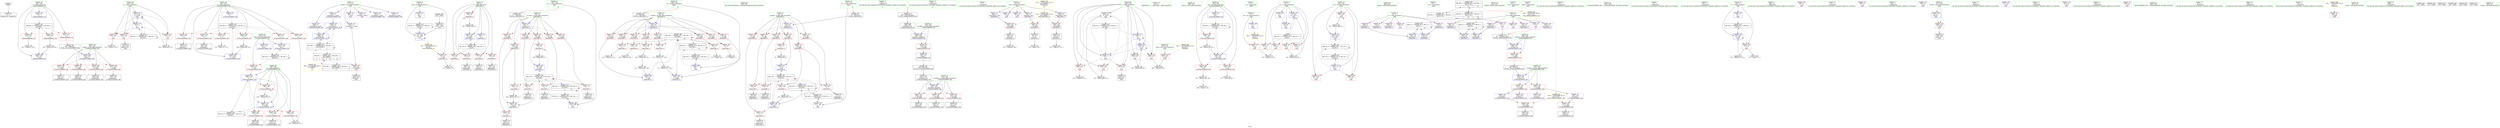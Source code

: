 digraph "SVFG" {
	label="SVFG";

	Node0x55f850d10810 [shape=record,color=grey,label="{NodeID: 0\nNullPtr}"];
	Node0x55f850d10810 -> Node0x55f850d488b0[style=solid];
	Node0x55f850d5c340 [shape=record,color=grey,label="{NodeID: 360\n311 = cmp(310, 215, )\n}"];
	Node0x55f850d56a20 [shape=record,color=blue,label="{NodeID: 277\n331\<--432\nj\<--inc19\nmain\n}"];
	Node0x55f850d56a20 -> Node0x55f850d4bce0[style=dashed];
	Node0x55f850d56a20 -> Node0x55f850d4bdb0[style=dashed];
	Node0x55f850d56a20 -> Node0x55f850d4be80[style=dashed];
	Node0x55f850d56a20 -> Node0x55f850d56880[style=dashed];
	Node0x55f850d56a20 -> Node0x55f850d56a20[style=dashed];
	Node0x55f850d56a20 -> Node0x55f850d78b50[style=dashed];
	Node0x55f850d4a7c0 [shape=record,color=red,label="{NodeID: 194\n224\<--197\n\<--i\n_Z7domark1PA6001_bib\n}"];
	Node0x55f850d4a7c0 -> Node0x55f850d49780[style=solid];
	Node0x55f850d47a10 [shape=record,color=purple,label="{NodeID: 111\n276\<--17\narrayidx27\<--mark\n_Z7domark1PA6001_bib\n}"];
	Node0x55f850d47a10 -> Node0x55f850d55910[style=solid];
	Node0x55f850d45cb0 [shape=record,color=green,label="{NodeID: 28\n25\<--26\nlen\<--len_field_insensitive\nGlob }"];
	Node0x55f850d45cb0 -> Node0x55f850d4d6c0[style=solid];
	Node0x55f850d45cb0 -> Node0x55f850d54490[style=solid];
	Node0x55f850d45cb0 -> Node0x55f850d56470[style=solid];
	Node0x55f850da5260 [shape=record,color=black,label="{NodeID: 554\n37 = PHI(335, )\n0th arg _Z4procRiS_S_ }"];
	Node0x55f850da5260 -> Node0x55f850d54590[style=solid];
	Node0x55f850d51c50 [shape=record,color=black,label="{NodeID: 388\nMR_20V_2 = PHI(MR_20V_3, MR_20V_1, )\npts\{340 \}\n|{|<s9>10}}"];
	Node0x55f850d51c50 -> Node0x55f850d4ed80[style=dashed];
	Node0x55f850d51c50 -> Node0x55f850d4f0c0[style=dashed];
	Node0x55f850d51c50 -> Node0x55f850d4f400[style=dashed];
	Node0x55f850d51c50 -> Node0x55f850d4f740[style=dashed];
	Node0x55f850d51c50 -> Node0x55f850d4fb50[style=dashed];
	Node0x55f850d51c50 -> Node0x55f850d4fcf0[style=dashed];
	Node0x55f850d51c50 -> Node0x55f850d54f50[style=dashed];
	Node0x55f850d51c50 -> Node0x55f850d55020[style=dashed];
	Node0x55f850d51c50 -> Node0x55f850d51c50[style=dashed];
	Node0x55f850d51c50:s9 -> Node0x55f850d6a350[style=dashed,color=blue];
	Node0x55f850d4be80 [shape=record,color=red,label="{NodeID: 222\n431\<--331\n\<--j\nmain\n}"];
	Node0x55f850d4be80 -> Node0x55f850d5a9c0[style=solid];
	Node0x55f850d4d930 [shape=record,color=red,label="{NodeID: 139\n93\<--40\n\<--cx.addr\n_Z4procRiS_S_\n}"];
	Node0x55f850d4d930 -> Node0x55f850d4f260[style=solid];
	Node0x55f850d484b0 [shape=record,color=green,label="{NodeID: 56\n359\<--360\nllvm.memset.p0i8.i64\<--llvm.memset.p0i8.i64_field_insensitive\n}"];
	Node0x55f850d79050 [shape=record,color=black,label="{NodeID: 416\nMR_16V_2 = PHI(MR_16V_4, MR_16V_1, )\npts\{336 \}\n}"];
	Node0x55f850d79050 -> Node0x55f850d56130[style=dashed];
	Node0x55f850d55430 [shape=record,color=blue,label="{NodeID: 250\n201\<--111\nlast\<--\n_Z7domark1PA6001_bib\n}"];
	Node0x55f850d55430 -> Node0x55f850d7de60[style=dashed];
	Node0x55f850d4eff0 [shape=record,color=red,label="{NodeID: 167\n80\<--79\n\<--\n_Z4procRiS_S_\n}"];
	Node0x55f850d4eff0 -> Node0x55f850d5a240[style=solid];
	Node0x55f850d49c60 [shape=record,color=black,label="{NodeID: 84\n261\<--260\ntobool18\<--\n_Z7domark1PA6001_bib\n}"];
	Node0x55f850d35810 [shape=record,color=green,label="{NodeID: 1\n5\<--1\n\<--dummyObj\nCan only get source location for instruction, argument, global var or function.}"];
	Node0x55f850d5c4c0 [shape=record,color=grey,label="{NodeID: 361\n167 = cmp(166, 168, )\n}"];
	Node0x55f850d56af0 [shape=record,color=blue,label="{NodeID: 278\n329\<--437\ni\<--inc22\nmain\n}"];
	Node0x55f850d56af0 -> Node0x55f850d4ba70[style=dashed];
	Node0x55f850d56af0 -> Node0x55f850d4bb40[style=dashed];
	Node0x55f850d56af0 -> Node0x55f850d4bc10[style=dashed];
	Node0x55f850d56af0 -> Node0x55f850d56af0[style=dashed];
	Node0x55f850d56af0 -> Node0x55f850d78650[style=dashed];
	Node0x55f850d4a890 [shape=record,color=red,label="{NodeID: 195\n234\<--197\n\<--i\n_Z7domark1PA6001_bib\n}"];
	Node0x55f850d4a890 -> Node0x55f850d499f0[style=solid];
	Node0x55f850d47ae0 [shape=record,color=purple,label="{NodeID: 112\n363\<--17\n\<--mark\nmain\n}"];
	Node0x55f850d45db0 [shape=record,color=green,label="{NodeID: 29\n34\<--35\n_Z4procRiS_S_\<--_Z4procRiS_S__field_insensitive\n}"];
	Node0x55f850da5370 [shape=record,color=black,label="{NodeID: 555\n38 = PHI(337, )\n1st arg _Z4procRiS_S_ }"];
	Node0x55f850da5370 -> Node0x55f850d54660[style=solid];
	Node0x55f850d4bf50 [shape=record,color=red,label="{NodeID: 223\n391\<--333\n\<--num\nmain\n}"];
	Node0x55f850d4bf50 -> Node0x55f850d5cf40[style=solid];
	Node0x55f850d4da00 [shape=record,color=red,label="{NodeID: 140\n98\<--40\n\<--cx.addr\n_Z4procRiS_S_\n}"];
	Node0x55f850d4da00 -> Node0x55f850d4f330[style=solid];
	Node0x55f850d4da00 -> Node0x55f850d54b40[style=solid];
	Node0x55f850d485b0 [shape=record,color=green,label="{NodeID: 57\n384\<--385\nstrlen\<--strlen_field_insensitive\n}"];
	Node0x55f850d79550 [shape=record,color=black,label="{NodeID: 417\nMR_18V_2 = PHI(MR_18V_4, MR_18V_1, )\npts\{338 \}\n}"];
	Node0x55f850d79550 -> Node0x55f850d56200[style=dashed];
	Node0x55f850d59c40 [shape=record,color=grey,label="{NodeID: 334\n320 = Binary(319, 82, )\n}"];
	Node0x55f850d59c40 -> Node0x55f850d55ec0[style=solid];
	Node0x55f850d55500 [shape=record,color=blue,label="{NodeID: 251\n203\<--5\ncnt\<--\n_Z7domark1PA6001_bib\n}"];
	Node0x55f850d55500 -> Node0x55f850d7e360[style=dashed];
	Node0x55f850d4f0c0 [shape=record,color=red,label="{NodeID: 168\n86\<--85\n\<--\n_Z4procRiS_S_\n}"];
	Node0x55f850d4f0c0 -> Node0x55f850d5bec0[style=solid];
	Node0x55f850d49d30 [shape=record,color=black,label="{NodeID: 85\n264\<--263\nidxprom20\<--\n_Z7domark1PA6001_bib\n}"];
	Node0x55f850d368b0 [shape=record,color=green,label="{NodeID: 2\n27\<--1\n.str\<--dummyObj\nGlob }"];
	Node0x55f850d5c640 [shape=record,color=grey,label="{NodeID: 362\n415 = cmp(414, 215, )\n}"];
	Node0x55f850d56bc0 [shape=record,color=blue,label="{NodeID: 279\n4\<--455\ntc\<--inc27\nmain\n}"];
	Node0x55f850d56bc0 -> Node0x55f850d77750[style=dashed];
	Node0x55f850d4a960 [shape=record,color=red,label="{NodeID: 196\n257\<--197\n\<--i\n_Z7domark1PA6001_bib\n}"];
	Node0x55f850d4a960 -> Node0x55f850d5c940[style=solid];
	Node0x55f850d47bb0 [shape=record,color=purple,label="{NodeID: 113\n419\<--17\narrayidx\<--mark\nmain\n}"];
	Node0x55f850d45eb0 [shape=record,color=green,label="{NodeID: 30\n40\<--41\ncx.addr\<--cx.addr_field_insensitive\n_Z4procRiS_S_\n}"];
	Node0x55f850d45eb0 -> Node0x55f850d4d860[style=solid];
	Node0x55f850d45eb0 -> Node0x55f850d4d930[style=solid];
	Node0x55f850d45eb0 -> Node0x55f850d4da00[style=solid];
	Node0x55f850d45eb0 -> Node0x55f850d4dad0[style=solid];
	Node0x55f850d45eb0 -> Node0x55f850d4dba0[style=solid];
	Node0x55f850d45eb0 -> Node0x55f850d4dc70[style=solid];
	Node0x55f850d45eb0 -> Node0x55f850d54590[style=solid];
	Node0x55f850da5480 [shape=record,color=black,label="{NodeID: 556\n39 = PHI(339, )\n2nd arg _Z4procRiS_S_ }"];
	Node0x55f850da5480 -> Node0x55f850d54730[style=solid];
	Node0x55f850d4c020 [shape=record,color=red,label="{NodeID: 224\n426\<--341\n\<--res\nmain\n}"];
	Node0x55f850d4c020 -> Node0x55f850d5ab40[style=solid];
	Node0x55f850d4dad0 [shape=record,color=red,label="{NodeID: 141\n117\<--40\n\<--cx.addr\n_Z4procRiS_S_\n}"];
	Node0x55f850d4dad0 -> Node0x55f850d4f670[style=solid];
	Node0x55f850d486b0 [shape=record,color=green,label="{NodeID: 58\n444\<--445\nprintf\<--printf_field_insensitive\n}"];
	Node0x55f850d79a50 [shape=record,color=black,label="{NodeID: 418\nMR_20V_2 = PHI(MR_20V_4, MR_20V_1, )\npts\{340 \}\n}"];
	Node0x55f850d79a50 -> Node0x55f850d562d0[style=dashed];
	Node0x55f850d59dc0 [shape=record,color=grey,label="{NodeID: 335\n247 = Binary(246, 106, )\n}"];
	Node0x55f850d59dc0 -> Node0x55f850d5ba40[style=solid];
	Node0x55f850d555d0 [shape=record,color=blue,label="{NodeID: 252\n197\<--5\ni\<--\n_Z7domark1PA6001_bib\n}"];
	Node0x55f850d555d0 -> Node0x55f850d7d460[style=dashed];
	Node0x55f850d4f190 [shape=record,color=red,label="{NodeID: 169\n90\<--89\n\<--\n_Z4procRiS_S_\n}"];
	Node0x55f850d4f190 -> Node0x55f850d48cf0[style=solid];
	Node0x55f850d49e00 [shape=record,color=black,label="{NodeID: 86\n267\<--266\nidxprom22\<--\n_Z7domark1PA6001_bib\n}"];
	Node0x55f850d0f790 [shape=record,color=green,label="{NodeID: 3\n29\<--1\n.str.1\<--dummyObj\nGlob }"];
	Node0x55f850d5c7c0 [shape=record,color=grey,label="{NodeID: 363\n251 = cmp(250, 82, )\n}"];
	Node0x55f850d4aa30 [shape=record,color=red,label="{NodeID: 197\n285\<--197\n\<--i\n_Z7domark1PA6001_bib\n}"];
	Node0x55f850d4aa30 -> Node0x55f850d55ab0[style=solid];
	Node0x55f850d47c80 [shape=record,color=purple,label="{NodeID: 114\n422\<--17\narrayidx15\<--mark\nmain\n}"];
	Node0x55f850d47c80 -> Node0x55f850d4c290[style=solid];
	Node0x55f850d45f80 [shape=record,color=green,label="{NodeID: 31\n42\<--43\ncy.addr\<--cy.addr_field_insensitive\n_Z4procRiS_S_\n}"];
	Node0x55f850d45f80 -> Node0x55f850d4dd40[style=solid];
	Node0x55f850d45f80 -> Node0x55f850d4de10[style=solid];
	Node0x55f850d45f80 -> Node0x55f850d4dee0[style=solid];
	Node0x55f850d45f80 -> Node0x55f850d4dfb0[style=solid];
	Node0x55f850d45f80 -> Node0x55f850d4e080[style=solid];
	Node0x55f850d45f80 -> Node0x55f850d4e150[style=solid];
	Node0x55f850d45f80 -> Node0x55f850d54660[style=solid];
	Node0x55f850da5590 [shape=record,color=black,label="{NodeID: 557\n188 = PHI(313, )\n0th arg _Z7domark1PA6001_bib }"];
	Node0x55f850da5590 -> Node0x55f850d551c0[style=solid];
	Node0x55f850d84940 [shape=record,color=yellow,style=double,label="{NodeID: 474\n22V_1 = ENCHI(MR_22V_0)\npts\{240000 \}\nFun[main]|{<s0>10}}"];
	Node0x55f850d84940:s0 -> Node0x55f850d83bf0[style=dashed,color=red];
	Node0x55f850d4c0f0 [shape=record,color=red,label="{NodeID: 225\n441\<--341\n\<--res\nmain\n}"];
	Node0x55f850d4dba0 [shape=record,color=red,label="{NodeID: 142\n128\<--40\n\<--cx.addr\n_Z4procRiS_S_\n}"];
	Node0x55f850d4dba0 -> Node0x55f850d4f810[style=solid];
	Node0x55f850d4dba0 -> Node0x55f850d54db0[style=solid];
	Node0x55f850d487b0 [shape=record,color=green,label="{NodeID: 59\n451\<--452\nfprintf\<--fprintf_field_insensitive\n}"];
	Node0x55f850d79f50 [shape=record,color=black,label="{NodeID: 419\nMR_70V_2 = PHI(MR_70V_4, MR_70V_1, )\npts\{342 \}\n}"];
	Node0x55f850d79f50 -> Node0x55f850d566e0[style=dashed];
	Node0x55f850d59f40 [shape=record,color=grey,label="{NodeID: 336\n100 = Binary(99, 82, )\n}"];
	Node0x55f850d59f40 -> Node0x55f850d54b40[style=solid];
	Node0x55f850d556a0 [shape=record,color=blue,label="{NodeID: 253\n203\<--244\ncnt\<--inc\n_Z7domark1PA6001_bib\n}"];
	Node0x55f850d556a0 -> Node0x55f850d4b0b0[style=dashed];
	Node0x55f850d556a0 -> Node0x55f850d4b180[style=dashed];
	Node0x55f850d556a0 -> Node0x55f850d7e360[style=dashed];
	Node0x55f850d4f260 [shape=record,color=red,label="{NodeID: 170\n94\<--93\n\<--\n_Z4procRiS_S_\n}"];
	Node0x55f850d4f260 -> Node0x55f850d48dc0[style=solid];
	Node0x55f850d49ed0 [shape=record,color=black,label="{NodeID: 87\n272\<--271\nidxprom24\<--\n_Z7domark1PA6001_bib\n}"];
	Node0x55f850d0f820 [shape=record,color=green,label="{NodeID: 4\n31\<--1\n.str.2\<--dummyObj\nGlob }"];
	Node0x55f850d5c940 [shape=record,color=grey,label="{NodeID: 364\n258 = cmp(256, 257, )\n}"];
	Node0x55f850d4ab00 [shape=record,color=red,label="{NodeID: 198\n289\<--197\n\<--i\n_Z7domark1PA6001_bib\n}"];
	Node0x55f850d4ab00 -> Node0x55f850d5b5c0[style=solid];
	Node0x55f850d47d50 [shape=record,color=purple,label="{NodeID: 115\n59\<--22\narrayidx\<--buf\n_Z4procRiS_S_\n}"];
	Node0x55f850d47d50 -> Node0x55f850d4ecb0[style=solid];
	Node0x55f850d46050 [shape=record,color=green,label="{NodeID: 32\n44\<--45\ncd.addr\<--cd.addr_field_insensitive\n_Z4procRiS_S_\n}"];
	Node0x55f850d46050 -> Node0x55f850d4e220[style=solid];
	Node0x55f850d46050 -> Node0x55f850d4e2f0[style=solid];
	Node0x55f850d46050 -> Node0x55f850d4e3c0[style=solid];
	Node0x55f850d46050 -> Node0x55f850d4e490[style=solid];
	Node0x55f850d46050 -> Node0x55f850d4e560[style=solid];
	Node0x55f850d46050 -> Node0x55f850d4e630[style=solid];
	Node0x55f850d46050 -> Node0x55f850d4e700[style=solid];
	Node0x55f850d46050 -> Node0x55f850d4e7d0[style=solid];
	Node0x55f850d46050 -> Node0x55f850d54730[style=solid];
	Node0x55f850da56d0 [shape=record,color=black,label="{NodeID: 558\n189 = PHI(314, )\n1st arg _Z7domark1PA6001_bib }"];
	Node0x55f850da56d0 -> Node0x55f850d55290[style=solid];
	Node0x55f850d4c1c0 [shape=record,color=red,label="{NodeID: 226\n448\<--341\n\<--res\nmain\n}"];
	Node0x55f850d4dc70 [shape=record,color=red,label="{NodeID: 143\n136\<--40\n\<--cx.addr\n_Z4procRiS_S_\n}"];
	Node0x55f850d4dc70 -> Node0x55f850d4f9b0[style=solid];
	Node0x55f850d488b0 [shape=record,color=black,label="{NodeID: 60\n2\<--3\ndummyVal\<--dummyVal\n}"];
	Node0x55f850d69050 [shape=record,color=black,label="{NodeID: 420\nMR_38V_2 = PHI(MR_38V_4, MR_38V_1, )\npts\{190000 \}\n|{<s0>11}}"];
	Node0x55f850d69050:s0 -> Node0x55f850d6c650[style=dashed,color=red];
	Node0x55f850d5a0c0 [shape=record,color=grey,label="{NodeID: 337\n244 = Binary(243, 82, )\n}"];
	Node0x55f850d5a0c0 -> Node0x55f850d556a0[style=solid];
	Node0x55f850d55770 [shape=record,color=blue,label="{NodeID: 254\n199\<--253\nj\<--\n_Z7domark1PA6001_bib\n}"];
	Node0x55f850d55770 -> Node0x55f850d4abd0[style=dashed];
	Node0x55f850d55770 -> Node0x55f850d4aca0[style=dashed];
	Node0x55f850d55770 -> Node0x55f850d4ad70[style=dashed];
	Node0x55f850d55770 -> Node0x55f850d4ae40[style=dashed];
	Node0x55f850d55770 -> Node0x55f850d559e0[style=dashed];
	Node0x55f850d55770 -> Node0x55f850d7d960[style=dashed];
	Node0x55f850d4f330 [shape=record,color=red,label="{NodeID: 171\n99\<--98\n\<--\n_Z4procRiS_S_\n}"];
	Node0x55f850d4f330 -> Node0x55f850d59f40[style=solid];
	Node0x55f850d49fa0 [shape=record,color=black,label="{NodeID: 88\n275\<--274\nidxprom26\<--\n_Z7domark1PA6001_bib\n}"];
	Node0x55f850d35ec0 [shape=record,color=green,label="{NodeID: 5\n33\<--1\nstderr\<--dummyObj\nGlob }"];
	Node0x55f850d83220 [shape=record,color=yellow,style=double,label="{NodeID: 448\n40V_1 = ENCHI(MR_40V_0)\npts\{12 16 \}\nFun[_Z6domarkPA6001_bb]|{<s0>1}}"];
	Node0x55f850d83220:s0 -> Node0x55f850d85230[style=dashed,color=red];
	Node0x55f850d5cac0 [shape=record,color=grey,label="{NodeID: 365\n410 = cmp(409, 215, )\n}"];
	Node0x55f850d4abd0 [shape=record,color=red,label="{NodeID: 199\n256\<--199\n\<--j\n_Z7domark1PA6001_bib\n}"];
	Node0x55f850d4abd0 -> Node0x55f850d5c940[style=solid];
	Node0x55f850d4c680 [shape=record,color=purple,label="{NodeID: 116\n148\<--22\narrayidx35\<--buf\n_Z4procRiS_S_\n}"];
	Node0x55f850d4c680 -> Node0x55f850d4fa80[style=solid];
	Node0x55f850d46120 [shape=record,color=green,label="{NodeID: 33\n46\<--47\ni\<--i_field_insensitive\n_Z4procRiS_S_\n}"];
	Node0x55f850d46120 -> Node0x55f850d4e8a0[style=solid];
	Node0x55f850d46120 -> Node0x55f850d4e970[style=solid];
	Node0x55f850d46120 -> Node0x55f850d4ea40[style=solid];
	Node0x55f850d46120 -> Node0x55f850d4eb10[style=solid];
	Node0x55f850d46120 -> Node0x55f850d4ebe0[style=solid];
	Node0x55f850d46120 -> Node0x55f850d54800[style=solid];
	Node0x55f850d46120 -> Node0x55f850d550f0[style=solid];
	Node0x55f850da5810 [shape=record,color=black,label="{NodeID: 559\n190 = PHI(316, )\n2nd arg _Z7domark1PA6001_bib }"];
	Node0x55f850da5810 -> Node0x55f850d49510[style=solid];
	Node0x55f850d4c290 [shape=record,color=red,label="{NodeID: 227\n423\<--422\n\<--arrayidx15\nmain\n}"];
	Node0x55f850d4c290 -> Node0x55f850d4a480[style=solid];
	Node0x55f850d4dd40 [shape=record,color=red,label="{NodeID: 144\n69\<--42\n\<--cy.addr\n_Z4procRiS_S_\n}"];
	Node0x55f850d4dd40 -> Node0x55f850d4ee50[style=solid];
	Node0x55f850d489b0 [shape=record,color=black,label="{NodeID: 61\n58\<--57\nidxprom\<--\n_Z4procRiS_S_\n}"];
	Node0x55f850d69550 [shape=record,color=black,label="{NodeID: 421\nMR_40V_2 = PHI(MR_40V_3, MR_40V_1, )\npts\{12 16 \}\n}"];
	Node0x55f850d69550 -> Node0x55f850d81560[style=dashed];
	Node0x55f850d5a240 [shape=record,color=grey,label="{NodeID: 338\n81 = Binary(80, 82, )\n}"];
	Node0x55f850d5a240 -> Node0x55f850d549a0[style=solid];
	Node0x55f850d55840 [shape=record,color=blue,label="{NodeID: 255\n268\<--78\narrayidx23\<--\n_Z7domark1PA6001_bib\n}"];
	Node0x55f850d55840 -> Node0x55f850d55840[style=dashed];
	Node0x55f850d55840 -> Node0x55f850d55910[style=dashed];
	Node0x55f850d55840 -> Node0x55f850d7e860[style=dashed];
	Node0x55f850d4f400 [shape=record,color=red,label="{NodeID: 172\n104\<--103\n\<--\n_Z4procRiS_S_\n}"];
	Node0x55f850d4f400 -> Node0x55f850d5d3c0[style=solid];
	Node0x55f850d4a070 [shape=record,color=black,label="{NodeID: 89\n306\<--298\nfrombool\<--rev\n_Z6domarkPA6001_bb\n}"];
	Node0x55f850d4a070 -> Node0x55f850d55d20[style=solid];
	Node0x55f850d35f50 [shape=record,color=green,label="{NodeID: 6\n63\<--1\n\<--dummyObj\nCan only get source location for instruction, argument, global var or function.}"];
	Node0x55f850d5cc40 [shape=record,color=grey,label="{NodeID: 366\n151 = cmp(150, 152, )\n}"];
	Node0x55f850d4aca0 [shape=record,color=red,label="{NodeID: 200\n266\<--199\n\<--j\n_Z7domark1PA6001_bib\n}"];
	Node0x55f850d4aca0 -> Node0x55f850d49e00[style=solid];
	Node0x55f850d4c750 [shape=record,color=purple,label="{NodeID: 117\n164\<--22\narrayidx41\<--buf\n_Z4procRiS_S_\n}"];
	Node0x55f850d4c750 -> Node0x55f850d4fc20[style=solid];
	Node0x55f850d461f0 [shape=record,color=green,label="{NodeID: 34\n185\<--186\n_Z7domark1PA6001_bib\<--_Z7domark1PA6001_bib_field_insensitive\n}"];
	Node0x55f850d4c360 [shape=record,color=blue,label="{NodeID: 228\n4\<--5\ntc\<--\nGlob }"];
	Node0x55f850d4c360 -> Node0x55f850d56060[style=dashed];
	Node0x55f850d4de10 [shape=record,color=red,label="{NodeID: 145\n79\<--42\n\<--cy.addr\n_Z4procRiS_S_\n}"];
	Node0x55f850d4de10 -> Node0x55f850d4eff0[style=solid];
	Node0x55f850d4de10 -> Node0x55f850d549a0[style=solid];
	Node0x55f850d48a80 [shape=record,color=black,label="{NodeID: 62\n61\<--60\nconv\<--\n_Z4procRiS_S_\n}"];
	Node0x55f850d48a80 -> Node0x55f850d5bbc0[style=solid];
	Node0x55f850d5a3c0 [shape=record,color=grey,label="{NodeID: 339\n455 = Binary(454, 82, )\n}"];
	Node0x55f850d5a3c0 -> Node0x55f850d56bc0[style=solid];
	Node0x55f850d55910 [shape=record,color=blue,label="{NodeID: 256\n276\<--78\narrayidx27\<--\n_Z7domark1PA6001_bib\n}"];
	Node0x55f850d55910 -> Node0x55f850d55840[style=dashed];
	Node0x55f850d55910 -> Node0x55f850d55910[style=dashed];
	Node0x55f850d55910 -> Node0x55f850d7e860[style=dashed];
	Node0x55f850d4f4d0 [shape=record,color=red,label="{NodeID: 173\n109\<--108\n\<--\n_Z4procRiS_S_\n}"];
	Node0x55f850d4f4d0 -> Node0x55f850d5b740[style=solid];
	Node0x55f850d4a140 [shape=record,color=black,label="{NodeID: 90\n316\<--315\ntobool\<--\n_Z6domarkPA6001_bb\n|{<s0>1}}"];
	Node0x55f850d4a140:s0 -> Node0x55f850da5810[style=solid,color=red];
	Node0x55f850d44bc0 [shape=record,color=green,label="{NodeID: 7\n78\<--1\n\<--dummyObj\nCan only get source location for instruction, argument, global var or function.}"];
	Node0x55f850d5cdc0 [shape=record,color=grey,label="{NodeID: 367\n125 = cmp(124, 126, )\n}"];
	Node0x55f850d4ad70 [shape=record,color=red,label="{NodeID: 201\n271\<--199\n\<--j\n_Z7domark1PA6001_bib\n}"];
	Node0x55f850d4ad70 -> Node0x55f850d49ed0[style=solid];
	Node0x55f850d4c820 [shape=record,color=purple,label="{NodeID: 118\n378\<--22\n\<--buf\nmain\n}"];
	Node0x55f850d462f0 [shape=record,color=green,label="{NodeID: 35\n191\<--192\nar.addr\<--ar.addr_field_insensitive\n_Z7domark1PA6001_bib\n}"];
	Node0x55f850d462f0 -> Node0x55f850d4fdc0[style=solid];
	Node0x55f850d462f0 -> Node0x55f850d4fe90[style=solid];
	Node0x55f850d462f0 -> Node0x55f850d551c0[style=solid];
	Node0x55f850d4c460 [shape=record,color=blue,label="{NodeID: 229\n7\<--5\nntc\<--\nGlob }"];
	Node0x55f850d4c460 -> Node0x55f850d83ec0[style=dashed];
	Node0x55f850d4dee0 [shape=record,color=red,label="{NodeID: 146\n89\<--42\n\<--cy.addr\n_Z4procRiS_S_\n}"];
	Node0x55f850d4dee0 -> Node0x55f850d4f190[style=solid];
	Node0x55f850d48b50 [shape=record,color=black,label="{NodeID: 63\n71\<--70\nidxprom4\<--\n_Z4procRiS_S_\n}"];
	Node0x55f850d5a540 [shape=record,color=grey,label="{NodeID: 340\n181 = Binary(180, 82, )\n}"];
	Node0x55f850d5a540 -> Node0x55f850d550f0[style=solid];
	Node0x55f850d559e0 [shape=record,color=blue,label="{NodeID: 257\n199\<--281\nj\<--inc28\n_Z7domark1PA6001_bib\n}"];
	Node0x55f850d559e0 -> Node0x55f850d4abd0[style=dashed];
	Node0x55f850d559e0 -> Node0x55f850d4aca0[style=dashed];
	Node0x55f850d559e0 -> Node0x55f850d4ad70[style=dashed];
	Node0x55f850d559e0 -> Node0x55f850d4ae40[style=dashed];
	Node0x55f850d559e0 -> Node0x55f850d559e0[style=dashed];
	Node0x55f850d559e0 -> Node0x55f850d7d960[style=dashed];
	Node0x55f850d4f5a0 [shape=record,color=red,label="{NodeID: 174\n114\<--113\n\<--\n_Z4procRiS_S_\n}"];
	Node0x55f850d4f5a0 -> Node0x55f850d48e90[style=solid];
	Node0x55f850d4a210 [shape=record,color=black,label="{NodeID: 91\n386\<--383\nconv\<--call4\nmain\n}"];
	Node0x55f850d4a210 -> Node0x55f850d56470[style=solid];
	Node0x55f850d44c50 [shape=record,color=green,label="{NodeID: 8\n82\<--1\n\<--dummyObj\nCan only get source location for instruction, argument, global var or function.}"];
	Node0x55f850d834f0 [shape=record,color=yellow,style=double,label="{NodeID: 451\n6V_1 = ENCHI(MR_6V_0)\npts\{26 \}\nFun[_Z4procRiS_S_]}"];
	Node0x55f850d834f0 -> Node0x55f850d4d6c0[style=dashed];
	Node0x55f850d5cf40 [shape=record,color=grey,label="{NodeID: 368\n392 = cmp(390, 391, )\n}"];
	Node0x55f850d4ae40 [shape=record,color=red,label="{NodeID: 202\n280\<--199\n\<--j\n_Z7domark1PA6001_bib\n}"];
	Node0x55f850d4ae40 -> Node0x55f850d5b8c0[style=solid];
	Node0x55f850d4c8f0 [shape=record,color=purple,label="{NodeID: 119\n382\<--22\n\<--buf\nmain\n}"];
	Node0x55f850d463c0 [shape=record,color=green,label="{NodeID: 36\n193\<--194\ny.addr\<--y.addr_field_insensitive\n_Z7domark1PA6001_bib\n}"];
	Node0x55f850d463c0 -> Node0x55f850d4ff60[style=solid];
	Node0x55f850d463c0 -> Node0x55f850d50030[style=solid];
	Node0x55f850d463c0 -> Node0x55f850d50100[style=solid];
	Node0x55f850d463c0 -> Node0x55f850d501d0[style=solid];
	Node0x55f850d463c0 -> Node0x55f850d55290[style=solid];
	Node0x55f850d4c560 [shape=record,color=blue,label="{NodeID: 230\n20\<--5\nL\<--\nGlob }"];
	Node0x55f850d4c560 -> Node0x55f850d77c50[style=dashed];
	Node0x55f850d4dfb0 [shape=record,color=red,label="{NodeID: 147\n108\<--42\n\<--cy.addr\n_Z4procRiS_S_\n}"];
	Node0x55f850d4dfb0 -> Node0x55f850d4f4d0[style=solid];
	Node0x55f850d4dfb0 -> Node0x55f850d54c10[style=solid];
	Node0x55f850d48c20 [shape=record,color=black,label="{NodeID: 64\n75\<--74\nidxprom6\<--\n_Z4procRiS_S_\n}"];
	Node0x55f850d5a6c0 [shape=record,color=grey,label="{NodeID: 341\n437 = Binary(436, 82, )\n}"];
	Node0x55f850d5a6c0 -> Node0x55f850d56af0[style=solid];
	Node0x55f850d55ab0 [shape=record,color=blue,label="{NodeID: 258\n201\<--285\nlast\<--\n_Z7domark1PA6001_bib\n}"];
	Node0x55f850d55ab0 -> Node0x55f850d7de60[style=dashed];
	Node0x55f850d4f670 [shape=record,color=red,label="{NodeID: 175\n118\<--117\n\<--\n_Z4procRiS_S_\n}"];
	Node0x55f850d4f670 -> Node0x55f850d48f60[style=solid];
	Node0x55f850d4a2e0 [shape=record,color=black,label="{NodeID: 92\n418\<--417\nidxprom\<--\nmain\n}"];
	Node0x55f850d11070 [shape=record,color=green,label="{NodeID: 9\n106\<--1\n\<--dummyObj\nCan only get source location for instruction, argument, global var or function.}"];
	Node0x55f850d5d0c0 [shape=record,color=grey,label="{NodeID: 369\n375 = cmp(372, 5, )\n}"];
	Node0x55f850d4af10 [shape=record,color=red,label="{NodeID: 203\n253\<--201\n\<--last\n_Z7domark1PA6001_bib\n}"];
	Node0x55f850d4af10 -> Node0x55f850d55770[style=solid];
	Node0x55f850d4c9c0 [shape=record,color=purple,label="{NodeID: 120\n344\<--27\n\<--.str\nmain\n}"];
	Node0x55f850d46490 [shape=record,color=green,label="{NodeID: 37\n195\<--196\nrev.addr\<--rev.addr_field_insensitive\n_Z7domark1PA6001_bib\n}"];
	Node0x55f850d46490 -> Node0x55f850d502a0[style=solid];
	Node0x55f850d46490 -> Node0x55f850d50370[style=solid];
	Node0x55f850d46490 -> Node0x55f850d4a620[style=solid];
	Node0x55f850d46490 -> Node0x55f850d55360[style=solid];
	Node0x55f850d54490 [shape=record,color=blue,label="{NodeID: 231\n25\<--5\nlen\<--\nGlob }"];
	Node0x55f850d54490 -> Node0x55f850d78150[style=dashed];
	Node0x55f850d4e080 [shape=record,color=red,label="{NodeID: 148\n113\<--42\n\<--cy.addr\n_Z4procRiS_S_\n}"];
	Node0x55f850d4e080 -> Node0x55f850d4f5a0[style=solid];
	Node0x55f850d48cf0 [shape=record,color=black,label="{NodeID: 65\n91\<--90\nidxprom10\<--\n_Z4procRiS_S_\n}"];
	Node0x55f850d5a840 [shape=record,color=grey,label="{NodeID: 342\n173 = Binary(172, 158, )\n}"];
	Node0x55f850d5a840 -> Node0x55f850d55020[style=solid];
	Node0x55f850d55b80 [shape=record,color=blue,label="{NodeID: 259\n197\<--290\ni\<--inc32\n_Z7domark1PA6001_bib\n}"];
	Node0x55f850d55b80 -> Node0x55f850d7d460[style=dashed];
	Node0x55f850d4f740 [shape=record,color=red,label="{NodeID: 176\n124\<--123\n\<--\n_Z4procRiS_S_\n}"];
	Node0x55f850d4f740 -> Node0x55f850d5cdc0[style=solid];
	Node0x55f850d4a3b0 [shape=record,color=black,label="{NodeID: 93\n421\<--420\nidxprom14\<--\nmain\n}"];
	Node0x55f850d11100 [shape=record,color=green,label="{NodeID: 10\n111\<--1\n\<--dummyObj\nCan only get source location for instruction, argument, global var or function.}"];
	Node0x55f850d5d240 [shape=record,color=grey,label="{NodeID: 370\n352 = cmp(350, 351, )\n}"];
	Node0x55f850d4afe0 [shape=record,color=red,label="{NodeID: 204\n243\<--203\n\<--cnt\n_Z7domark1PA6001_bib\n}"];
	Node0x55f850d4afe0 -> Node0x55f850d5a0c0[style=solid];
	Node0x55f850d4ca90 [shape=record,color=purple,label="{NodeID: 121\n369\<--27\n\<--.str\nmain\n}"];
	Node0x55f850d46560 [shape=record,color=green,label="{NodeID: 38\n197\<--198\ni\<--i_field_insensitive\n_Z7domark1PA6001_bib\n}"];
	Node0x55f850d46560 -> Node0x55f850d4a6f0[style=solid];
	Node0x55f850d46560 -> Node0x55f850d4a7c0[style=solid];
	Node0x55f850d46560 -> Node0x55f850d4a890[style=solid];
	Node0x55f850d46560 -> Node0x55f850d4a960[style=solid];
	Node0x55f850d46560 -> Node0x55f850d4aa30[style=solid];
	Node0x55f850d46560 -> Node0x55f850d4ab00[style=solid];
	Node0x55f850d46560 -> Node0x55f850d555d0[style=solid];
	Node0x55f850d46560 -> Node0x55f850d55b80[style=solid];
	Node0x55f850d54590 [shape=record,color=blue,label="{NodeID: 232\n40\<--37\ncx.addr\<--cx\n_Z4procRiS_S_\n}"];
	Node0x55f850d54590 -> Node0x55f850d4d860[style=dashed];
	Node0x55f850d54590 -> Node0x55f850d4d930[style=dashed];
	Node0x55f850d54590 -> Node0x55f850d4da00[style=dashed];
	Node0x55f850d54590 -> Node0x55f850d4dad0[style=dashed];
	Node0x55f850d54590 -> Node0x55f850d4dba0[style=dashed];
	Node0x55f850d54590 -> Node0x55f850d4dc70[style=dashed];
	Node0x55f850d4e150 [shape=record,color=red,label="{NodeID: 149\n132\<--42\n\<--cy.addr\n_Z4procRiS_S_\n}"];
	Node0x55f850d4e150 -> Node0x55f850d4f8e0[style=solid];
	Node0x55f850d48dc0 [shape=record,color=black,label="{NodeID: 66\n95\<--94\nidxprom12\<--\n_Z4procRiS_S_\n}"];
	Node0x55f850d5a9c0 [shape=record,color=grey,label="{NodeID: 343\n432 = Binary(431, 82, )\n}"];
	Node0x55f850d5a9c0 -> Node0x55f850d56a20[style=solid];
	Node0x55f850d55c50 [shape=record,color=blue,label="{NodeID: 260\n299\<--297\nar.addr\<--ar\n_Z6domarkPA6001_bb\n}"];
	Node0x55f850d55c50 -> Node0x55f850d4b3f0[style=dashed];
	Node0x55f850d4f810 [shape=record,color=red,label="{NodeID: 177\n129\<--128\n\<--\n_Z4procRiS_S_\n}"];
	Node0x55f850d4f810 -> Node0x55f850d5ae40[style=solid];
	Node0x55f850d4a480 [shape=record,color=black,label="{NodeID: 94\n424\<--423\ntobool16\<--\nmain\n}"];
	Node0x55f850d11190 [shape=record,color=green,label="{NodeID: 11\n126\<--1\n\<--dummyObj\nCan only get source location for instruction, argument, global var or function.}"];
	Node0x55f850d5d3c0 [shape=record,color=grey,label="{NodeID: 371\n105 = cmp(104, 106, )\n}"];
	Node0x55f850d4b0b0 [shape=record,color=red,label="{NodeID: 205\n246\<--203\n\<--cnt\n_Z7domark1PA6001_bib\n}"];
	Node0x55f850d4b0b0 -> Node0x55f850d59dc0[style=solid];
	Node0x55f850d4cb60 [shape=record,color=purple,label="{NodeID: 122\n380\<--27\n\<--.str\nmain\n}"];
	Node0x55f850d46630 [shape=record,color=green,label="{NodeID: 39\n199\<--200\nj\<--j_field_insensitive\n_Z7domark1PA6001_bib\n}"];
	Node0x55f850d46630 -> Node0x55f850d4abd0[style=solid];
	Node0x55f850d46630 -> Node0x55f850d4aca0[style=solid];
	Node0x55f850d46630 -> Node0x55f850d4ad70[style=solid];
	Node0x55f850d46630 -> Node0x55f850d4ae40[style=solid];
	Node0x55f850d46630 -> Node0x55f850d55770[style=solid];
	Node0x55f850d46630 -> Node0x55f850d559e0[style=solid];
	Node0x55f850d54660 [shape=record,color=blue,label="{NodeID: 233\n42\<--38\ncy.addr\<--cy\n_Z4procRiS_S_\n}"];
	Node0x55f850d54660 -> Node0x55f850d4dd40[style=dashed];
	Node0x55f850d54660 -> Node0x55f850d4de10[style=dashed];
	Node0x55f850d54660 -> Node0x55f850d4dee0[style=dashed];
	Node0x55f850d54660 -> Node0x55f850d4dfb0[style=dashed];
	Node0x55f850d54660 -> Node0x55f850d4e080[style=dashed];
	Node0x55f850d54660 -> Node0x55f850d4e150[style=dashed];
	Node0x55f850d4e220 [shape=record,color=red,label="{NodeID: 150\n65\<--44\n\<--cd.addr\n_Z4procRiS_S_\n}"];
	Node0x55f850d4e220 -> Node0x55f850d4ed80[style=solid];
	Node0x55f850d48e90 [shape=record,color=black,label="{NodeID: 67\n115\<--114\nidxprom18\<--\n_Z4procRiS_S_\n}"];
	Node0x55f850d5ab40 [shape=record,color=grey,label="{NodeID: 344\n427 = Binary(426, 82, )\n}"];
	Node0x55f850d5ab40 -> Node0x55f850d56950[style=solid];
	Node0x55f850d55d20 [shape=record,color=blue,label="{NodeID: 261\n301\<--306\nrev.addr\<--frombool\n_Z6domarkPA6001_bb\n}"];
	Node0x55f850d55d20 -> Node0x55f850d4b4c0[style=dashed];
	Node0x55f850d4f8e0 [shape=record,color=red,label="{NodeID: 178\n133\<--132\n\<--\n_Z4procRiS_S_\n}"];
	Node0x55f850d4f8e0 -> Node0x55f850d49030[style=solid];
	Node0x55f850d4a550 [shape=record,color=black,label="{NodeID: 95\n326\<--458\nmain_ret\<--\nmain\n}"];
	Node0x55f850d44f00 [shape=record,color=green,label="{NodeID: 12\n152\<--1\n\<--dummyObj\nCan only get source location for instruction, argument, global var or function.}"];
	Node0x55f850d4b180 [shape=record,color=red,label="{NodeID: 206\n250\<--203\n\<--cnt\n_Z7domark1PA6001_bib\n}"];
	Node0x55f850d4b180 -> Node0x55f850d5c7c0[style=solid];
	Node0x55f850d4cc30 [shape=record,color=purple,label="{NodeID: 123\n377\<--29\n\<--.str.1\nmain\n}"];
	Node0x55f850d46700 [shape=record,color=green,label="{NodeID: 40\n201\<--202\nlast\<--last_field_insensitive\n_Z7domark1PA6001_bib\n}"];
	Node0x55f850d46700 -> Node0x55f850d4af10[style=solid];
	Node0x55f850d46700 -> Node0x55f850d55430[style=solid];
	Node0x55f850d46700 -> Node0x55f850d55ab0[style=solid];
	Node0x55f850d74050 [shape=record,color=black,label="{NodeID: 400\nMR_70V_5 = PHI(MR_70V_7, MR_70V_4, )\npts\{342 \}\n}"];
	Node0x55f850d74050 -> Node0x55f850d4c020[style=dashed];
	Node0x55f850d74050 -> Node0x55f850d4c0f0[style=dashed];
	Node0x55f850d74050 -> Node0x55f850d4c1c0[style=dashed];
	Node0x55f850d74050 -> Node0x55f850d56950[style=dashed];
	Node0x55f850d74050 -> Node0x55f850d74050[style=dashed];
	Node0x55f850d74050 -> Node0x55f850d79f50[style=dashed];
	Node0x55f850d54730 [shape=record,color=blue,label="{NodeID: 234\n44\<--39\ncd.addr\<--cd\n_Z4procRiS_S_\n}"];
	Node0x55f850d54730 -> Node0x55f850d4e220[style=dashed];
	Node0x55f850d54730 -> Node0x55f850d4e2f0[style=dashed];
	Node0x55f850d54730 -> Node0x55f850d4e3c0[style=dashed];
	Node0x55f850d54730 -> Node0x55f850d4e490[style=dashed];
	Node0x55f850d54730 -> Node0x55f850d4e560[style=dashed];
	Node0x55f850d54730 -> Node0x55f850d4e630[style=dashed];
	Node0x55f850d54730 -> Node0x55f850d4e700[style=dashed];
	Node0x55f850d54730 -> Node0x55f850d4e7d0[style=dashed];
	Node0x55f850d4e2f0 [shape=record,color=red,label="{NodeID: 151\n85\<--44\n\<--cd.addr\n_Z4procRiS_S_\n}"];
	Node0x55f850d4e2f0 -> Node0x55f850d4f0c0[style=solid];
	Node0x55f850d48f60 [shape=record,color=black,label="{NodeID: 68\n119\<--118\nidxprom20\<--\n_Z4procRiS_S_\n}"];
	Node0x55f850d7d460 [shape=record,color=black,label="{NodeID: 428\nMR_30V_3 = PHI(MR_30V_4, MR_30V_2, )\npts\{198 \}\n}"];
	Node0x55f850d7d460 -> Node0x55f850d4a6f0[style=dashed];
	Node0x55f850d7d460 -> Node0x55f850d4a7c0[style=dashed];
	Node0x55f850d7d460 -> Node0x55f850d4a890[style=dashed];
	Node0x55f850d7d460 -> Node0x55f850d4a960[style=dashed];
	Node0x55f850d7d460 -> Node0x55f850d4aa30[style=dashed];
	Node0x55f850d7d460 -> Node0x55f850d4ab00[style=dashed];
	Node0x55f850d7d460 -> Node0x55f850d55b80[style=dashed];
	Node0x55f850d5acc0 [shape=record,color=grey,label="{NodeID: 345\n172 = Binary(171, 126, )\n}"];
	Node0x55f850d5acc0 -> Node0x55f850d5a840[style=solid];
	Node0x55f850d55df0 [shape=record,color=blue,label="{NodeID: 262\n303\<--5\ni\<--\n_Z6domarkPA6001_bb\n}"];
	Node0x55f850d55df0 -> Node0x55f850d6c150[style=dashed];
	Node0x55f850d4f9b0 [shape=record,color=red,label="{NodeID: 179\n137\<--136\n\<--\n_Z4procRiS_S_\n}"];
	Node0x55f850d4f9b0 -> Node0x55f850d49100[style=solid];
	Node0x55f850d46de0 [shape=record,color=purple,label="{NodeID: 96\n72\<--9\narrayidx5\<--v\n_Z4procRiS_S_\n}"];
	Node0x55f850d44f90 [shape=record,color=green,label="{NodeID: 13\n158\<--1\n\<--dummyObj\nCan only get source location for instruction, argument, global var or function.}"];
	Node0x55f850d69950 [shape=record,color=black,label="{NodeID: 373\nMR_16V_5 = PHI(MR_16V_6, MR_16V_4, )\npts\{336 \}\n|{|<s2>10}}"];
	Node0x55f850d69950 -> Node0x55f850d69950[style=dashed];
	Node0x55f850d69950 -> Node0x55f850d79050[style=dashed];
	Node0x55f850d69950:s2 -> Node0x55f850d51250[style=dashed,color=red];
	Node0x55f850d4b250 [shape=record,color=red,label="{NodeID: 207\n227\<--226\n\<--arrayidx2\n_Z7domark1PA6001_bib\n}"];
	Node0x55f850d4b250 -> Node0x55f850d49850[style=solid];
	Node0x55f850d4cd00 [shape=record,color=purple,label="{NodeID: 124\n442\<--31\n\<--.str.2\nmain\n}"];
	Node0x55f850d467d0 [shape=record,color=green,label="{NodeID: 41\n203\<--204\ncnt\<--cnt_field_insensitive\n_Z7domark1PA6001_bib\n}"];
	Node0x55f850d467d0 -> Node0x55f850d4afe0[style=solid];
	Node0x55f850d467d0 -> Node0x55f850d4b0b0[style=solid];
	Node0x55f850d467d0 -> Node0x55f850d4b180[style=solid];
	Node0x55f850d467d0 -> Node0x55f850d55500[style=solid];
	Node0x55f850d467d0 -> Node0x55f850d556a0[style=solid];
	Node0x55f850d85230 [shape=record,color=yellow,style=double,label="{NodeID: 484\n40V_1 = ENCHI(MR_40V_0)\npts\{12 16 \}\nFun[_Z7domark1PA6001_bib]}"];
	Node0x55f850d85230 -> Node0x55f850d4b250[style=dashed];
	Node0x55f850d85230 -> Node0x55f850d4b320[style=dashed];
	Node0x55f850d54800 [shape=record,color=blue,label="{NodeID: 235\n46\<--5\ni\<--\n_Z4procRiS_S_\n}"];
	Node0x55f850d54800 -> Node0x55f850d50d50[style=dashed];
	Node0x55f850d4e3c0 [shape=record,color=red,label="{NodeID: 152\n103\<--44\n\<--cd.addr\n_Z4procRiS_S_\n}"];
	Node0x55f850d4e3c0 -> Node0x55f850d4f400[style=solid];
	Node0x55f850d49030 [shape=record,color=black,label="{NodeID: 69\n134\<--133\nidxprom26\<--\n_Z4procRiS_S_\n}"];
	Node0x55f850d7d960 [shape=record,color=black,label="{NodeID: 429\nMR_32V_2 = PHI(MR_32V_7, MR_32V_1, )\npts\{200 \}\n}"];
	Node0x55f850d7d960 -> Node0x55f850d55770[style=dashed];
	Node0x55f850d7d960 -> Node0x55f850d7d960[style=dashed];
	Node0x55f850d5ae40 [shape=record,color=grey,label="{NodeID: 346\n130 = Binary(129, 111, )\n}"];
	Node0x55f850d5ae40 -> Node0x55f850d54db0[style=solid];
	Node0x55f850d55ec0 [shape=record,color=blue,label="{NodeID: 263\n303\<--320\ni\<--inc\n_Z6domarkPA6001_bb\n}"];
	Node0x55f850d55ec0 -> Node0x55f850d6c150[style=dashed];
	Node0x55f850d4fa80 [shape=record,color=red,label="{NodeID: 180\n149\<--148\n\<--arrayidx35\n_Z4procRiS_S_\n}"];
	Node0x55f850d4fa80 -> Node0x55f850d492a0[style=solid];
	Node0x55f850d46eb0 [shape=record,color=purple,label="{NodeID: 97\n76\<--9\narrayidx7\<--v\n_Z4procRiS_S_\n}"];
	Node0x55f850d46eb0 -> Node0x55f850d548d0[style=solid];
	Node0x55f850d45020 [shape=record,color=green,label="{NodeID: 14\n168\<--1\n\<--dummyObj\nCan only get source location for instruction, argument, global var or function.}"];
	Node0x55f850d69e50 [shape=record,color=black,label="{NodeID: 374\nMR_18V_5 = PHI(MR_18V_6, MR_18V_4, )\npts\{338 \}\n|{|<s2>10}}"];
	Node0x55f850d69e50 -> Node0x55f850d69e50[style=dashed];
	Node0x55f850d69e50 -> Node0x55f850d79550[style=dashed];
	Node0x55f850d69e50:s2 -> Node0x55f850d51750[style=dashed,color=red];
	Node0x55f850d4b320 [shape=record,color=red,label="{NodeID: 208\n240\<--239\n\<--arrayidx9\n_Z7domark1PA6001_bib\n}"];
	Node0x55f850d4b320 -> Node0x55f850d49b90[style=solid];
	Node0x55f850d4cdd0 [shape=record,color=purple,label="{NodeID: 125\n449\<--31\n\<--.str.2\nmain\n}"];
	Node0x55f850d468a0 [shape=record,color=green,label="{NodeID: 42\n294\<--295\n_Z6domarkPA6001_bb\<--_Z6domarkPA6001_bb_field_insensitive\n}"];
	Node0x55f850d548d0 [shape=record,color=blue,label="{NodeID: 236\n76\<--78\narrayidx7\<--\n_Z4procRiS_S_\n}"];
	Node0x55f850d548d0 -> Node0x55f850d6cb50[style=dashed];
	Node0x55f850d4e490 [shape=record,color=red,label="{NodeID: 153\n123\<--44\n\<--cd.addr\n_Z4procRiS_S_\n}"];
	Node0x55f850d4e490 -> Node0x55f850d4f740[style=solid];
	Node0x55f850d49100 [shape=record,color=black,label="{NodeID: 70\n138\<--137\nidxprom28\<--\n_Z4procRiS_S_\n}"];
	Node0x55f850d7de60 [shape=record,color=black,label="{NodeID: 430\nMR_34V_3 = PHI(MR_34V_5, MR_34V_2, )\npts\{202 \}\n}"];
	Node0x55f850d7de60 -> Node0x55f850d4af10[style=dashed];
	Node0x55f850d7de60 -> Node0x55f850d55ab0[style=dashed];
	Node0x55f850d7de60 -> Node0x55f850d7de60[style=dashed];
	Node0x55f850d5afc0 [shape=record,color=grey,label="{NodeID: 347\n156 = Binary(155, 82, )\n}"];
	Node0x55f850d5afc0 -> Node0x55f850d5b140[style=solid];
	Node0x55f850d55f90 [shape=record,color=blue,label="{NodeID: 264\n327\<--5\nretval\<--\nmain\n}"];
	Node0x55f850d55f90 -> Node0x55f850d4b800[style=dashed];
	Node0x55f850d4fb50 [shape=record,color=red,label="{NodeID: 181\n155\<--154\n\<--\n_Z4procRiS_S_\n}"];
	Node0x55f850d4fb50 -> Node0x55f850d5afc0[style=solid];
	Node0x55f850d46f80 [shape=record,color=purple,label="{NodeID: 98\n116\<--9\narrayidx19\<--v\n_Z4procRiS_S_\n}"];
	Node0x55f850d450b0 [shape=record,color=green,label="{NodeID: 15\n215\<--1\n\<--dummyObj\nCan only get source location for instruction, argument, global var or function.}"];
	Node0x55f850d6a350 [shape=record,color=black,label="{NodeID: 375\nMR_20V_5 = PHI(MR_20V_6, MR_20V_4, )\npts\{340 \}\n|{|<s2>10}}"];
	Node0x55f850d6a350 -> Node0x55f850d6a350[style=dashed];
	Node0x55f850d6a350 -> Node0x55f850d79a50[style=dashed];
	Node0x55f850d6a350:s2 -> Node0x55f850d51c50[style=dashed,color=red];
	Node0x55f850d4b3f0 [shape=record,color=red,label="{NodeID: 209\n313\<--299\n\<--ar.addr\n_Z6domarkPA6001_bb\n|{<s0>1}}"];
	Node0x55f850d4b3f0:s0 -> Node0x55f850da5590[style=solid,color=red];
	Node0x55f850d4cea0 [shape=record,color=purple,label="{NodeID: 126\n223\<--220\narrayidx\<--\n_Z7domark1PA6001_bib\n}"];
	Node0x55f850d469a0 [shape=record,color=green,label="{NodeID: 43\n299\<--300\nar.addr\<--ar.addr_field_insensitive\n_Z6domarkPA6001_bb\n}"];
	Node0x55f850d469a0 -> Node0x55f850d4b3f0[style=solid];
	Node0x55f850d469a0 -> Node0x55f850d55c50[style=solid];
	Node0x55f850d549a0 [shape=record,color=blue,label="{NodeID: 237\n79\<--81\n\<--inc\n_Z4procRiS_S_\n}"];
	Node0x55f850d549a0 -> Node0x55f850d51750[style=dashed];
	Node0x55f850d4e560 [shape=record,color=red,label="{NodeID: 154\n154\<--44\n\<--cd.addr\n_Z4procRiS_S_\n}"];
	Node0x55f850d4e560 -> Node0x55f850d4fb50[style=solid];
	Node0x55f850d491d0 [shape=record,color=black,label="{NodeID: 71\n147\<--146\nidxprom34\<--\n_Z4procRiS_S_\n}"];
	Node0x55f850d7e360 [shape=record,color=black,label="{NodeID: 431\nMR_36V_3 = PHI(MR_36V_5, MR_36V_2, )\npts\{204 \}\n}"];
	Node0x55f850d7e360 -> Node0x55f850d4afe0[style=dashed];
	Node0x55f850d7e360 -> Node0x55f850d556a0[style=dashed];
	Node0x55f850d7e360 -> Node0x55f850d7e360[style=dashed];
	Node0x55f850d5b140 [shape=record,color=grey,label="{NodeID: 348\n157 = Binary(156, 158, )\n}"];
	Node0x55f850d5b140 -> Node0x55f850d54f50[style=solid];
	Node0x55f850d56060 [shape=record,color=blue,label="{NodeID: 265\n4\<--82\ntc\<--\nmain\n}"];
	Node0x55f850d56060 -> Node0x55f850d77750[style=dashed];
	Node0x55f850d4fc20 [shape=record,color=red,label="{NodeID: 182\n165\<--164\n\<--arrayidx41\n_Z4procRiS_S_\n}"];
	Node0x55f850d4fc20 -> Node0x55f850d49440[style=solid];
	Node0x55f850d47050 [shape=record,color=purple,label="{NodeID: 99\n120\<--9\narrayidx21\<--v\n_Z4procRiS_S_\n}"];
	Node0x55f850d47050 -> Node0x55f850d54ce0[style=solid];
	Node0x55f850d454e0 [shape=record,color=green,label="{NodeID: 16\n356\<--1\n\<--dummyObj\nCan only get source location for instruction, argument, global var or function.}"];
	Node0x55f850d83bf0 [shape=record,color=yellow,style=double,label="{NodeID: 459\n22V_1 = ENCHI(MR_22V_0)\npts\{240000 \}\nFun[_Z4procRiS_S_]}"];
	Node0x55f850d83bf0 -> Node0x55f850d4ecb0[style=dashed];
	Node0x55f850d83bf0 -> Node0x55f850d4fa80[style=dashed];
	Node0x55f850d83bf0 -> Node0x55f850d4fc20[style=dashed];
	Node0x55f850d6a850 [shape=record,color=black,label="{NodeID: 376\nMR_40V_4 = PHI(MR_40V_5, MR_40V_3, )\npts\{12 16 \}\n|{|<s1>10|<s2>10}}"];
	Node0x55f850d6a850 -> Node0x55f850d81560[style=dashed];
	Node0x55f850d6a850:s1 -> Node0x55f850d6cb50[style=dashed,color=red];
	Node0x55f850d6a850:s2 -> Node0x55f850d50850[style=dashed,color=red];
	Node0x55f850d4b4c0 [shape=record,color=red,label="{NodeID: 210\n315\<--301\n\<--rev.addr\n_Z6domarkPA6001_bb\n}"];
	Node0x55f850d4b4c0 -> Node0x55f850d4a140[style=solid];
	Node0x55f850d4cf70 [shape=record,color=purple,label="{NodeID: 127\n226\<--220\narrayidx2\<--\n_Z7domark1PA6001_bib\n}"];
	Node0x55f850d4cf70 -> Node0x55f850d4b250[style=solid];
	Node0x55f850d46a70 [shape=record,color=green,label="{NodeID: 44\n301\<--302\nrev.addr\<--rev.addr_field_insensitive\n_Z6domarkPA6001_bb\n}"];
	Node0x55f850d46a70 -> Node0x55f850d4b4c0[style=solid];
	Node0x55f850d46a70 -> Node0x55f850d55d20[style=solid];
	Node0x55f850d54a70 [shape=record,color=blue,label="{NodeID: 238\n96\<--78\narrayidx13\<--\n_Z4procRiS_S_\n}"];
	Node0x55f850d54a70 -> Node0x55f850d50850[style=dashed];
	Node0x55f850d4e630 [shape=record,color=red,label="{NodeID: 155\n159\<--44\n\<--cd.addr\n_Z4procRiS_S_\n}"];
	Node0x55f850d4e630 -> Node0x55f850d54f50[style=solid];
	Node0x55f850d492a0 [shape=record,color=black,label="{NodeID: 72\n150\<--149\nconv36\<--\n_Z4procRiS_S_\n}"];
	Node0x55f850d492a0 -> Node0x55f850d5cc40[style=solid];
	Node0x55f850d7e860 [shape=record,color=black,label="{NodeID: 432\nMR_38V_2 = PHI(MR_38V_8, MR_38V_1, )\npts\{190000 \}\n|{|<s3>1}}"];
	Node0x55f850d7e860 -> Node0x55f850d55840[style=dashed];
	Node0x55f850d7e860 -> Node0x55f850d55910[style=dashed];
	Node0x55f850d7e860 -> Node0x55f850d7e860[style=dashed];
	Node0x55f850d7e860:s3 -> Node0x55f850d6c650[style=dashed,color=blue];
	Node0x55f850d5b2c0 [shape=record,color=grey,label="{NodeID: 349\n397 = Binary(396, 82, )\n}"];
	Node0x55f850d5b2c0 -> Node0x55f850d56610[style=solid];
	Node0x55f850d56130 [shape=record,color=blue,label="{NodeID: 266\n335\<--366\ncx\<--\nmain\n}"];
	Node0x55f850d56130 -> Node0x55f850d69950[style=dashed];
	Node0x55f850d56130 -> Node0x55f850d79050[style=dashed];
	Node0x55f850d4fcf0 [shape=record,color=red,label="{NodeID: 183\n171\<--170\n\<--\n_Z4procRiS_S_\n}"];
	Node0x55f850d4fcf0 -> Node0x55f850d5acc0[style=solid];
	Node0x55f850d47120 [shape=record,color=purple,label="{NodeID: 100\n354\<--9\n\<--v\nmain\n}"];
	Node0x55f850d45570 [shape=record,color=green,label="{NodeID: 17\n357\<--1\n\<--dummyObj\nCan only get source location for instruction, argument, global var or function.}"];
	Node0x55f850d893d0 [shape=record,color=yellow,style=double,label="{NodeID: 543\n38V_3 = CSCHI(MR_38V_2)\npts\{190000 \}\nCS[]|{<s0>12}}"];
	Node0x55f850d893d0:s0 -> Node0x55f850d6c650[style=dashed,color=red];
	Node0x55f850d83cd0 [shape=record,color=yellow,style=double,label="{NodeID: 460\n50V_1 = ENCHI(MR_50V_0)\npts\{1 \}\nFun[main]}"];
	Node0x55f850d83cd0 -> Node0x55f850d4d790[style=dashed];
	Node0x55f850d4b590 [shape=record,color=red,label="{NodeID: 211\n310\<--303\n\<--i\n_Z6domarkPA6001_bb\n}"];
	Node0x55f850d4b590 -> Node0x55f850d5c340[style=solid];
	Node0x55f850d4d040 [shape=record,color=purple,label="{NodeID: 128\n236\<--233\narrayidx7\<--\n_Z7domark1PA6001_bib\n}"];
	Node0x55f850d46b40 [shape=record,color=green,label="{NodeID: 45\n303\<--304\ni\<--i_field_insensitive\n_Z6domarkPA6001_bb\n}"];
	Node0x55f850d46b40 -> Node0x55f850d4b590[style=solid];
	Node0x55f850d46b40 -> Node0x55f850d4b660[style=solid];
	Node0x55f850d46b40 -> Node0x55f850d4b730[style=solid];
	Node0x55f850d46b40 -> Node0x55f850d55df0[style=solid];
	Node0x55f850d46b40 -> Node0x55f850d55ec0[style=solid];
	Node0x55f850d54b40 [shape=record,color=blue,label="{NodeID: 239\n98\<--100\n\<--inc14\n_Z4procRiS_S_\n}"];
	Node0x55f850d54b40 -> Node0x55f850d51250[style=dashed];
	Node0x55f850d4e700 [shape=record,color=red,label="{NodeID: 156\n170\<--44\n\<--cd.addr\n_Z4procRiS_S_\n}"];
	Node0x55f850d4e700 -> Node0x55f850d4fcf0[style=solid];
	Node0x55f850d49370 [shape=record,color=black,label="{NodeID: 73\n163\<--162\nidxprom40\<--\n_Z4procRiS_S_\n}"];
	Node0x55f850d5b440 [shape=record,color=grey,label="{NodeID: 350\n373 = Binary(372, 111, )\n}"];
	Node0x55f850d5b440 -> Node0x55f850d563a0[style=solid];
	Node0x55f850d56200 [shape=record,color=blue,label="{NodeID: 267\n337\<--366\ncy\<--\nmain\n}"];
	Node0x55f850d56200 -> Node0x55f850d69e50[style=dashed];
	Node0x55f850d56200 -> Node0x55f850d79550[style=dashed];
	Node0x55f850d4fdc0 [shape=record,color=red,label="{NodeID: 184\n220\<--191\n\<--ar.addr\n_Z7domark1PA6001_bib\n}"];
	Node0x55f850d4fdc0 -> Node0x55f850d4cea0[style=solid];
	Node0x55f850d4fdc0 -> Node0x55f850d4cf70[style=solid];
	Node0x55f850d471f0 [shape=record,color=purple,label="{NodeID: 101\n401\<--9\n\<--v\nmain\n|{<s0>11}}"];
	Node0x55f850d471f0:s0 -> Node0x55f850da4ec0[style=solid,color=red];
	Node0x55f850d45600 [shape=record,color=green,label="{NodeID: 18\n358\<--1\n\<--dummyObj\nCan only get source location for instruction, argument, global var or function.|{<s0>11}}"];
	Node0x55f850d45600:s0 -> Node0x55f850da50e0[style=solid,color=red];
	Node0x55f850d4b660 [shape=record,color=red,label="{NodeID: 212\n314\<--303\n\<--i\n_Z6domarkPA6001_bb\n|{<s0>1}}"];
	Node0x55f850d4b660:s0 -> Node0x55f850da56d0[style=solid,color=red];
	Node0x55f850d4d110 [shape=record,color=purple,label="{NodeID: 129\n239\<--233\narrayidx9\<--\n_Z7domark1PA6001_bib\n}"];
	Node0x55f850d4d110 -> Node0x55f850d4b320[style=solid];
	Node0x55f850d46c10 [shape=record,color=green,label="{NodeID: 46\n324\<--325\nmain\<--main_field_insensitive\n}"];
	Node0x55f850d54c10 [shape=record,color=blue,label="{NodeID: 240\n108\<--110\n\<--dec\n_Z4procRiS_S_\n}"];
	Node0x55f850d54c10 -> Node0x55f850d4f5a0[style=dashed];
	Node0x55f850d54c10 -> Node0x55f850d51750[style=dashed];
	Node0x55f850d4e7d0 [shape=record,color=red,label="{NodeID: 157\n174\<--44\n\<--cd.addr\n_Z4procRiS_S_\n}"];
	Node0x55f850d4e7d0 -> Node0x55f850d55020[style=solid];
	Node0x55f850d49440 [shape=record,color=black,label="{NodeID: 74\n166\<--165\nconv42\<--\n_Z4procRiS_S_\n}"];
	Node0x55f850d49440 -> Node0x55f850d5c4c0[style=solid];
	Node0x55f850d5b5c0 [shape=record,color=grey,label="{NodeID: 351\n290 = Binary(289, 82, )\n}"];
	Node0x55f850d5b5c0 -> Node0x55f850d55b80[style=solid];
	Node0x55f850d562d0 [shape=record,color=blue,label="{NodeID: 268\n339\<--5\ncd\<--\nmain\n}"];
	Node0x55f850d562d0 -> Node0x55f850d6a350[style=dashed];
	Node0x55f850d562d0 -> Node0x55f850d79a50[style=dashed];
	Node0x55f850d4fe90 [shape=record,color=red,label="{NodeID: 185\n233\<--191\n\<--ar.addr\n_Z7domark1PA6001_bib\n}"];
	Node0x55f850d4fe90 -> Node0x55f850d4d040[style=solid];
	Node0x55f850d4fe90 -> Node0x55f850d4d110[style=solid];
	Node0x55f850d472c0 [shape=record,color=purple,label="{NodeID: 102\n92\<--13\narrayidx11\<--h\n_Z4procRiS_S_\n}"];
	Node0x55f850d45690 [shape=record,color=green,label="{NodeID: 19\n366\<--1\n\<--dummyObj\nCan only get source location for instruction, argument, global var or function.}"];
	Node0x55f850da4660 [shape=record,color=black,label="{NodeID: 545\n345 = PHI()\n}"];
	Node0x55f850d83ec0 [shape=record,color=yellow,style=double,label="{NodeID: 462\n54V_1 = ENCHI(MR_54V_0)\npts\{8 \}\nFun[main]}"];
	Node0x55f850d83ec0 -> Node0x55f850d4d520[style=dashed];
	Node0x55f850d4b730 [shape=record,color=red,label="{NodeID: 213\n319\<--303\n\<--i\n_Z6domarkPA6001_bb\n}"];
	Node0x55f850d4b730 -> Node0x55f850d59c40[style=solid];
	Node0x55f850d4d1e0 [shape=record,color=red,label="{NodeID: 130\n350\<--4\n\<--tc\nmain\n}"];
	Node0x55f850d4d1e0 -> Node0x55f850d5d240[style=solid];
	Node0x55f850d46d10 [shape=record,color=green,label="{NodeID: 47\n327\<--328\nretval\<--retval_field_insensitive\nmain\n}"];
	Node0x55f850d46d10 -> Node0x55f850d4b800[style=solid];
	Node0x55f850d46d10 -> Node0x55f850d55f90[style=solid];
	Node0x55f850d54ce0 [shape=record,color=blue,label="{NodeID: 241\n120\<--78\narrayidx21\<--\n_Z4procRiS_S_\n}"];
	Node0x55f850d54ce0 -> Node0x55f850d6cb50[style=dashed];
	Node0x55f850d4e8a0 [shape=record,color=red,label="{NodeID: 158\n53\<--46\n\<--i\n_Z4procRiS_S_\n}"];
	Node0x55f850d4e8a0 -> Node0x55f850d5bd40[style=solid];
	Node0x55f850d49510 [shape=record,color=black,label="{NodeID: 75\n207\<--190\nfrombool\<--rev\n_Z7domark1PA6001_bib\n}"];
	Node0x55f850d49510 -> Node0x55f850d55360[style=solid];
	Node0x55f850d5b740 [shape=record,color=grey,label="{NodeID: 352\n110 = Binary(109, 111, )\n}"];
	Node0x55f850d5b740 -> Node0x55f850d54c10[style=solid];
	Node0x55f850d563a0 [shape=record,color=blue,label="{NodeID: 269\n20\<--373\nL\<--dec\nmain\n}"];
	Node0x55f850d563a0 -> Node0x55f850d4d5f0[style=dashed];
	Node0x55f850d563a0 -> Node0x55f850d563a0[style=dashed];
	Node0x55f850d563a0 -> Node0x55f850d77c50[style=dashed];
	Node0x55f850d4ff60 [shape=record,color=red,label="{NodeID: 186\n221\<--193\n\<--y.addr\n_Z7domark1PA6001_bib\n}"];
	Node0x55f850d4ff60 -> Node0x55f850d496b0[style=solid];
	Node0x55f850d47390 [shape=record,color=purple,label="{NodeID: 103\n96\<--13\narrayidx13\<--h\n_Z4procRiS_S_\n}"];
	Node0x55f850d47390 -> Node0x55f850d54a70[style=solid];
	Node0x55f850d45720 [shape=record,color=green,label="{NodeID: 20\n405\<--1\n\<--dummyObj\nCan only get source location for instruction, argument, global var or function.|{<s0>12}}"];
	Node0x55f850d45720:s0 -> Node0x55f850da50e0[style=solid,color=red];
	Node0x55f850da4760 [shape=record,color=black,label="{NodeID: 546\n370 = PHI()\n}"];
	Node0x55f850d4b800 [shape=record,color=red,label="{NodeID: 214\n458\<--327\n\<--retval\nmain\n}"];
	Node0x55f850d4b800 -> Node0x55f850d4a550[style=solid];
	Node0x55f850d4d2b0 [shape=record,color=red,label="{NodeID: 131\n440\<--4\n\<--tc\nmain\n}"];
	Node0x55f850d47e00 [shape=record,color=green,label="{NodeID: 48\n329\<--330\ni\<--i_field_insensitive\nmain\n}"];
	Node0x55f850d47e00 -> Node0x55f850d4b8d0[style=solid];
	Node0x55f850d47e00 -> Node0x55f850d4b9a0[style=solid];
	Node0x55f850d47e00 -> Node0x55f850d4ba70[style=solid];
	Node0x55f850d47e00 -> Node0x55f850d4bb40[style=solid];
	Node0x55f850d47e00 -> Node0x55f850d4bc10[style=solid];
	Node0x55f850d47e00 -> Node0x55f850d56540[style=solid];
	Node0x55f850d47e00 -> Node0x55f850d56610[style=solid];
	Node0x55f850d47e00 -> Node0x55f850d567b0[style=solid];
	Node0x55f850d47e00 -> Node0x55f850d56af0[style=solid];
	Node0x55f850d54db0 [shape=record,color=blue,label="{NodeID: 242\n128\<--130\n\<--dec25\n_Z4procRiS_S_\n}"];
	Node0x55f850d54db0 -> Node0x55f850d4f9b0[style=dashed];
	Node0x55f850d54db0 -> Node0x55f850d51250[style=dashed];
	Node0x55f850d4e970 [shape=record,color=red,label="{NodeID: 159\n57\<--46\n\<--i\n_Z4procRiS_S_\n}"];
	Node0x55f850d4e970 -> Node0x55f850d489b0[style=solid];
	Node0x55f850d495e0 [shape=record,color=black,label="{NodeID: 76\n218\<--217\ntobool\<--\n_Z7domark1PA6001_bib\n}"];
	Node0x55f850d5b8c0 [shape=record,color=grey,label="{NodeID: 353\n281 = Binary(280, 82, )\n}"];
	Node0x55f850d5b8c0 -> Node0x55f850d559e0[style=solid];
	Node0x55f850d56470 [shape=record,color=blue,label="{NodeID: 270\n25\<--386\nlen\<--conv\nmain\n|{|<s2>10}}"];
	Node0x55f850d56470 -> Node0x55f850d56470[style=dashed];
	Node0x55f850d56470 -> Node0x55f850d78150[style=dashed];
	Node0x55f850d56470:s2 -> Node0x55f850d834f0[style=dashed,color=red];
	Node0x55f850d50030 [shape=record,color=red,label="{NodeID: 187\n237\<--193\n\<--y.addr\n_Z7domark1PA6001_bib\n}"];
	Node0x55f850d50030 -> Node0x55f850d49ac0[style=solid];
	Node0x55f850d47460 [shape=record,color=purple,label="{NodeID: 104\n135\<--13\narrayidx27\<--h\n_Z4procRiS_S_\n}"];
	Node0x55f850d457b0 [shape=record,color=green,label="{NodeID: 21\n4\<--6\ntc\<--tc_field_insensitive\nGlob }"];
	Node0x55f850d457b0 -> Node0x55f850d4d1e0[style=solid];
	Node0x55f850d457b0 -> Node0x55f850d4d2b0[style=solid];
	Node0x55f850d457b0 -> Node0x55f850d4d380[style=solid];
	Node0x55f850d457b0 -> Node0x55f850d4d450[style=solid];
	Node0x55f850d457b0 -> Node0x55f850d4c360[style=solid];
	Node0x55f850d457b0 -> Node0x55f850d56060[style=solid];
	Node0x55f850d457b0 -> Node0x55f850d56bc0[style=solid];
	Node0x55f850da4860 [shape=record,color=black,label="{NodeID: 547\n379 = PHI()\n}"];
	Node0x55f850d6c150 [shape=record,color=black,label="{NodeID: 381\nMR_46V_3 = PHI(MR_46V_4, MR_46V_2, )\npts\{304 \}\n}"];
	Node0x55f850d6c150 -> Node0x55f850d4b590[style=dashed];
	Node0x55f850d6c150 -> Node0x55f850d4b660[style=dashed];
	Node0x55f850d6c150 -> Node0x55f850d4b730[style=dashed];
	Node0x55f850d6c150 -> Node0x55f850d55ec0[style=dashed];
	Node0x55f850d4b8d0 [shape=record,color=red,label="{NodeID: 215\n390\<--329\n\<--i\nmain\n}"];
	Node0x55f850d4b8d0 -> Node0x55f850d5cf40[style=solid];
	Node0x55f850d4d380 [shape=record,color=red,label="{NodeID: 132\n447\<--4\n\<--tc\nmain\n}"];
	Node0x55f850d47ed0 [shape=record,color=green,label="{NodeID: 49\n331\<--332\nj\<--j_field_insensitive\nmain\n}"];
	Node0x55f850d47ed0 -> Node0x55f850d4bce0[style=solid];
	Node0x55f850d47ed0 -> Node0x55f850d4bdb0[style=solid];
	Node0x55f850d47ed0 -> Node0x55f850d4be80[style=solid];
	Node0x55f850d47ed0 -> Node0x55f850d56880[style=solid];
	Node0x55f850d47ed0 -> Node0x55f850d56a20[style=solid];
	Node0x55f850d54e80 [shape=record,color=blue,label="{NodeID: 243\n139\<--78\narrayidx29\<--\n_Z4procRiS_S_\n}"];
	Node0x55f850d54e80 -> Node0x55f850d50850[style=dashed];
	Node0x55f850d4ea40 [shape=record,color=red,label="{NodeID: 160\n146\<--46\n\<--i\n_Z4procRiS_S_\n}"];
	Node0x55f850d4ea40 -> Node0x55f850d491d0[style=solid];
	Node0x55f850d496b0 [shape=record,color=black,label="{NodeID: 77\n222\<--221\nidxprom\<--\n_Z7domark1PA6001_bib\n}"];
	Node0x55f850d5ba40 [shape=record,color=grey,label="{NodeID: 354\n248 = cmp(247, 82, )\n}"];
	Node0x55f850d56540 [shape=record,color=blue,label="{NodeID: 271\n329\<--5\ni\<--\nmain\n}"];
	Node0x55f850d56540 -> Node0x55f850d4b8d0[style=dashed];
	Node0x55f850d56540 -> Node0x55f850d4b9a0[style=dashed];
	Node0x55f850d56540 -> Node0x55f850d56540[style=dashed];
	Node0x55f850d56540 -> Node0x55f850d56610[style=dashed];
	Node0x55f850d56540 -> Node0x55f850d567b0[style=dashed];
	Node0x55f850d50100 [shape=record,color=red,label="{NodeID: 188\n263\<--193\n\<--y.addr\n_Z7domark1PA6001_bib\n}"];
	Node0x55f850d50100 -> Node0x55f850d49d30[style=solid];
	Node0x55f850d47530 [shape=record,color=purple,label="{NodeID: 105\n139\<--13\narrayidx29\<--h\n_Z4procRiS_S_\n}"];
	Node0x55f850d47530 -> Node0x55f850d54e80[style=solid];
	Node0x55f850d45840 [shape=record,color=green,label="{NodeID: 22\n7\<--8\nntc\<--ntc_field_insensitive\nGlob }"];
	Node0x55f850d45840 -> Node0x55f850d4d520[style=solid];
	Node0x55f850d45840 -> Node0x55f850d4c460[style=solid];
	Node0x55f850da4960 [shape=record,color=black,label="{NodeID: 548\n381 = PHI()\n}"];
	Node0x55f850d6c650 [shape=record,color=black,label="{NodeID: 382\nMR_38V_2 = PHI(MR_38V_3, MR_38V_1, )\npts\{190000 \}\n|{<s0>1|<s1>11|<s2>12|<s3>12}}"];
	Node0x55f850d6c650:s0 -> Node0x55f850d7e860[style=dashed,color=red];
	Node0x55f850d6c650:s1 -> Node0x55f850d893d0[style=dashed,color=blue];
	Node0x55f850d6c650:s2 -> Node0x55f850d4c290[style=dashed,color=blue];
	Node0x55f850d6c650:s3 -> Node0x55f850d69050[style=dashed,color=blue];
	Node0x55f850d4b9a0 [shape=record,color=red,label="{NodeID: 216\n396\<--329\n\<--i\nmain\n}"];
	Node0x55f850d4b9a0 -> Node0x55f850d5b2c0[style=solid];
	Node0x55f850d4d450 [shape=record,color=red,label="{NodeID: 133\n454\<--4\n\<--tc\nmain\n}"];
	Node0x55f850d4d450 -> Node0x55f850d5a3c0[style=solid];
	Node0x55f850d47fa0 [shape=record,color=green,label="{NodeID: 50\n333\<--334\nnum\<--num_field_insensitive\nmain\n}"];
	Node0x55f850d47fa0 -> Node0x55f850d4bf50[style=solid];
	Node0x55f850d54f50 [shape=record,color=blue,label="{NodeID: 244\n159\<--157\n\<--rem\n_Z4procRiS_S_\n}"];
	Node0x55f850d54f50 -> Node0x55f850d51c50[style=dashed];
	Node0x55f850d4eb10 [shape=record,color=red,label="{NodeID: 161\n162\<--46\n\<--i\n_Z4procRiS_S_\n}"];
	Node0x55f850d4eb10 -> Node0x55f850d49370[style=solid];
	Node0x55f850d49780 [shape=record,color=black,label="{NodeID: 78\n225\<--224\nidxprom1\<--\n_Z7domark1PA6001_bib\n}"];
	Node0x55f850d5bbc0 [shape=record,color=grey,label="{NodeID: 355\n62 = cmp(61, 63, )\n}"];
	Node0x55f850d56610 [shape=record,color=blue,label="{NodeID: 272\n329\<--397\ni\<--inc\nmain\n}"];
	Node0x55f850d56610 -> Node0x55f850d4b8d0[style=dashed];
	Node0x55f850d56610 -> Node0x55f850d4b9a0[style=dashed];
	Node0x55f850d56610 -> Node0x55f850d56540[style=dashed];
	Node0x55f850d56610 -> Node0x55f850d56610[style=dashed];
	Node0x55f850d56610 -> Node0x55f850d567b0[style=dashed];
	Node0x55f850d501d0 [shape=record,color=red,label="{NodeID: 189\n274\<--193\n\<--y.addr\n_Z7domark1PA6001_bib\n}"];
	Node0x55f850d501d0 -> Node0x55f850d49fa0[style=solid];
	Node0x55f850d47600 [shape=record,color=purple,label="{NodeID: 106\n361\<--13\n\<--h\nmain\n}"];
	Node0x55f850d458d0 [shape=record,color=green,label="{NodeID: 23\n9\<--12\nv\<--v_field_insensitive\nGlob }"];
	Node0x55f850d458d0 -> Node0x55f850d46de0[style=solid];
	Node0x55f850d458d0 -> Node0x55f850d46eb0[style=solid];
	Node0x55f850d458d0 -> Node0x55f850d46f80[style=solid];
	Node0x55f850d458d0 -> Node0x55f850d47050[style=solid];
	Node0x55f850d458d0 -> Node0x55f850d47120[style=solid];
	Node0x55f850d458d0 -> Node0x55f850d471f0[style=solid];
	Node0x55f850da4a60 [shape=record,color=black,label="{NodeID: 549\n383 = PHI()\n}"];
	Node0x55f850da4a60 -> Node0x55f850d4a210[style=solid];
	Node0x55f850d6cb50 [shape=record,color=black,label="{NodeID: 383\nMR_2V_2 = PHI(MR_2V_8, MR_2V_1, )\npts\{12 \}\n|{|<s3>10}}"];
	Node0x55f850d6cb50 -> Node0x55f850d548d0[style=dashed];
	Node0x55f850d6cb50 -> Node0x55f850d54ce0[style=dashed];
	Node0x55f850d6cb50 -> Node0x55f850d6cb50[style=dashed];
	Node0x55f850d6cb50:s3 -> Node0x55f850d6a850[style=dashed,color=blue];
	Node0x55f850d4ba70 [shape=record,color=red,label="{NodeID: 217\n409\<--329\n\<--i\nmain\n}"];
	Node0x55f850d4ba70 -> Node0x55f850d5cac0[style=solid];
	Node0x55f850d4d520 [shape=record,color=red,label="{NodeID: 134\n351\<--7\n\<--ntc\nmain\n}"];
	Node0x55f850d4d520 -> Node0x55f850d5d240[style=solid];
	Node0x55f850d48070 [shape=record,color=green,label="{NodeID: 51\n335\<--336\ncx\<--cx_field_insensitive\nmain\n|{|<s1>10}}"];
	Node0x55f850d48070 -> Node0x55f850d56130[style=solid];
	Node0x55f850d48070:s1 -> Node0x55f850da5260[style=solid,color=red];
	Node0x55f850d77750 [shape=record,color=black,label="{NodeID: 411\nMR_52V_3 = PHI(MR_52V_4, MR_52V_2, )\npts\{6 \}\n}"];
	Node0x55f850d77750 -> Node0x55f850d4d1e0[style=dashed];
	Node0x55f850d77750 -> Node0x55f850d4d2b0[style=dashed];
	Node0x55f850d77750 -> Node0x55f850d4d380[style=dashed];
	Node0x55f850d77750 -> Node0x55f850d4d450[style=dashed];
	Node0x55f850d77750 -> Node0x55f850d56bc0[style=dashed];
	Node0x55f850d55020 [shape=record,color=blue,label="{NodeID: 245\n174\<--173\n\<--rem46\n_Z4procRiS_S_\n}"];
	Node0x55f850d55020 -> Node0x55f850d51c50[style=dashed];
	Node0x55f850d4ebe0 [shape=record,color=red,label="{NodeID: 162\n180\<--46\n\<--i\n_Z4procRiS_S_\n}"];
	Node0x55f850d4ebe0 -> Node0x55f850d5a540[style=solid];
	Node0x55f850d49850 [shape=record,color=black,label="{NodeID: 79\n228\<--227\ntobool3\<--\n_Z7domark1PA6001_bib\n}"];
	Node0x55f850d5bd40 [shape=record,color=grey,label="{NodeID: 356\n55 = cmp(53, 54, )\n}"];
	Node0x55f850d566e0 [shape=record,color=blue,label="{NodeID: 273\n341\<--5\nres\<--\nmain\n}"];
	Node0x55f850d566e0 -> Node0x55f850d4c0f0[style=dashed];
	Node0x55f850d566e0 -> Node0x55f850d4c1c0[style=dashed];
	Node0x55f850d566e0 -> Node0x55f850d74050[style=dashed];
	Node0x55f850d566e0 -> Node0x55f850d79f50[style=dashed];
	Node0x55f850d502a0 [shape=record,color=red,label="{NodeID: 190\n217\<--195\n\<--rev.addr\n_Z7domark1PA6001_bib\n}"];
	Node0x55f850d502a0 -> Node0x55f850d495e0[style=solid];
	Node0x55f850d476d0 [shape=record,color=purple,label="{NodeID: 107\n403\<--13\n\<--h\nmain\n|{<s0>12}}"];
	Node0x55f850d476d0:s0 -> Node0x55f850da4ec0[style=solid,color=red];
	Node0x55f850d45960 [shape=record,color=green,label="{NodeID: 24\n13\<--16\nh\<--h_field_insensitive\nGlob }"];
	Node0x55f850d45960 -> Node0x55f850d472c0[style=solid];
	Node0x55f850d45960 -> Node0x55f850d47390[style=solid];
	Node0x55f850d45960 -> Node0x55f850d47460[style=solid];
	Node0x55f850d45960 -> Node0x55f850d47530[style=solid];
	Node0x55f850d45960 -> Node0x55f850d47600[style=solid];
	Node0x55f850d45960 -> Node0x55f850d476d0[style=solid];
	Node0x55f850da4bc0 [shape=record,color=black,label="{NodeID: 550\n443 = PHI()\n}"];
	Node0x55f850d50850 [shape=record,color=black,label="{NodeID: 384\nMR_4V_2 = PHI(MR_4V_9, MR_4V_1, )\npts\{16 \}\n|{|<s3>10}}"];
	Node0x55f850d50850 -> Node0x55f850d54a70[style=dashed];
	Node0x55f850d50850 -> Node0x55f850d54e80[style=dashed];
	Node0x55f850d50850 -> Node0x55f850d50850[style=dashed];
	Node0x55f850d50850:s3 -> Node0x55f850d6a850[style=dashed,color=blue];
	Node0x55f850d4bb40 [shape=record,color=red,label="{NodeID: 218\n417\<--329\n\<--i\nmain\n}"];
	Node0x55f850d4bb40 -> Node0x55f850d4a2e0[style=solid];
	Node0x55f850d4d5f0 [shape=record,color=red,label="{NodeID: 135\n372\<--20\n\<--L\nmain\n}"];
	Node0x55f850d4d5f0 -> Node0x55f850d5b440[style=solid];
	Node0x55f850d4d5f0 -> Node0x55f850d5d0c0[style=solid];
	Node0x55f850d48140 [shape=record,color=green,label="{NodeID: 52\n337\<--338\ncy\<--cy_field_insensitive\nmain\n|{|<s1>10}}"];
	Node0x55f850d48140 -> Node0x55f850d56200[style=solid];
	Node0x55f850d48140:s1 -> Node0x55f850da5370[style=solid,color=red];
	Node0x55f850d77c50 [shape=record,color=black,label="{NodeID: 412\nMR_56V_2 = PHI(MR_56V_4, MR_56V_1, )\npts\{21 \}\n}"];
	Node0x55f850d77c50 -> Node0x55f850d4d5f0[style=dashed];
	Node0x55f850d77c50 -> Node0x55f850d563a0[style=dashed];
	Node0x55f850d550f0 [shape=record,color=blue,label="{NodeID: 246\n46\<--181\ni\<--inc50\n_Z4procRiS_S_\n}"];
	Node0x55f850d550f0 -> Node0x55f850d50d50[style=dashed];
	Node0x55f850d4ecb0 [shape=record,color=red,label="{NodeID: 163\n60\<--59\n\<--arrayidx\n_Z4procRiS_S_\n}"];
	Node0x55f850d4ecb0 -> Node0x55f850d48a80[style=solid];
	Node0x55f850d49920 [shape=record,color=black,label="{NodeID: 80\n231\<--230\ntobool4\<--\n_Z7domark1PA6001_bib\n}"];
	Node0x55f850d5bec0 [shape=record,color=grey,label="{NodeID: 357\n87 = cmp(86, 82, )\n}"];
	Node0x55f850d567b0 [shape=record,color=blue,label="{NodeID: 274\n329\<--5\ni\<--\nmain\n}"];
	Node0x55f850d567b0 -> Node0x55f850d4ba70[style=dashed];
	Node0x55f850d567b0 -> Node0x55f850d4bb40[style=dashed];
	Node0x55f850d567b0 -> Node0x55f850d4bc10[style=dashed];
	Node0x55f850d567b0 -> Node0x55f850d56af0[style=dashed];
	Node0x55f850d567b0 -> Node0x55f850d78650[style=dashed];
	Node0x55f850d50370 [shape=record,color=red,label="{NodeID: 191\n230\<--195\n\<--rev.addr\n_Z7domark1PA6001_bib\n}"];
	Node0x55f850d50370 -> Node0x55f850d49920[style=solid];
	Node0x55f850d477a0 [shape=record,color=purple,label="{NodeID: 108\n265\<--17\narrayidx21\<--mark\n_Z7domark1PA6001_bib\n}"];
	Node0x55f850d459f0 [shape=record,color=green,label="{NodeID: 25\n17\<--19\nmark\<--mark_field_insensitive\nGlob }"];
	Node0x55f850d459f0 -> Node0x55f850d477a0[style=solid];
	Node0x55f850d459f0 -> Node0x55f850d47870[style=solid];
	Node0x55f850d459f0 -> Node0x55f850d47940[style=solid];
	Node0x55f850d459f0 -> Node0x55f850d47a10[style=solid];
	Node0x55f850d459f0 -> Node0x55f850d47ae0[style=solid];
	Node0x55f850d459f0 -> Node0x55f850d47bb0[style=solid];
	Node0x55f850d459f0 -> Node0x55f850d47c80[style=solid];
	Node0x55f850da4c90 [shape=record,color=black,label="{NodeID: 551\n450 = PHI()\n}"];
	Node0x55f850d84400 [shape=record,color=yellow,style=double,label="{NodeID: 468\n65V_1 = ENCHI(MR_65V_0)\npts\{334 \}\nFun[main]}"];
	Node0x55f850d84400 -> Node0x55f850d4bf50[style=dashed];
	Node0x55f850d50d50 [shape=record,color=black,label="{NodeID: 385\nMR_14V_3 = PHI(MR_14V_4, MR_14V_2, )\npts\{47 \}\n}"];
	Node0x55f850d50d50 -> Node0x55f850d4e8a0[style=dashed];
	Node0x55f850d50d50 -> Node0x55f850d4e970[style=dashed];
	Node0x55f850d50d50 -> Node0x55f850d4ea40[style=dashed];
	Node0x55f850d50d50 -> Node0x55f850d4eb10[style=dashed];
	Node0x55f850d50d50 -> Node0x55f850d4ebe0[style=dashed];
	Node0x55f850d50d50 -> Node0x55f850d550f0[style=dashed];
	Node0x55f850d4bc10 [shape=record,color=red,label="{NodeID: 219\n436\<--329\n\<--i\nmain\n}"];
	Node0x55f850d4bc10 -> Node0x55f850d5a6c0[style=solid];
	Node0x55f850d4d6c0 [shape=record,color=red,label="{NodeID: 136\n54\<--25\n\<--len\n_Z4procRiS_S_\n}"];
	Node0x55f850d4d6c0 -> Node0x55f850d5bd40[style=solid];
	Node0x55f850d48210 [shape=record,color=green,label="{NodeID: 53\n339\<--340\ncd\<--cd_field_insensitive\nmain\n|{|<s1>10}}"];
	Node0x55f850d48210 -> Node0x55f850d562d0[style=solid];
	Node0x55f850d48210:s1 -> Node0x55f850da5480[style=solid,color=red];
	Node0x55f850d78150 [shape=record,color=black,label="{NodeID: 413\nMR_6V_2 = PHI(MR_6V_3, MR_6V_1, )\npts\{26 \}\n}"];
	Node0x55f850d78150 -> Node0x55f850d56470[style=dashed];
	Node0x55f850d78150 -> Node0x55f850d78150[style=dashed];
	Node0x55f850d551c0 [shape=record,color=blue,label="{NodeID: 247\n191\<--188\nar.addr\<--ar\n_Z7domark1PA6001_bib\n}"];
	Node0x55f850d551c0 -> Node0x55f850d4fdc0[style=dashed];
	Node0x55f850d551c0 -> Node0x55f850d4fe90[style=dashed];
	Node0x55f850d4ed80 [shape=record,color=red,label="{NodeID: 164\n66\<--65\n\<--\n_Z4procRiS_S_\n}"];
	Node0x55f850d4ed80 -> Node0x55f850d5c040[style=solid];
	Node0x55f850d499f0 [shape=record,color=black,label="{NodeID: 81\n235\<--234\nidxprom6\<--\n_Z7domark1PA6001_bib\n}"];
	Node0x55f850d81560 [shape=record,color=black,label="{NodeID: 441\nMR_40V_3 = PHI(MR_40V_4, MR_40V_2, )\npts\{12 16 \}\n|{|<s2>11|<s3>12}}"];
	Node0x55f850d81560 -> Node0x55f850d6a850[style=dashed];
	Node0x55f850d81560 -> Node0x55f850d69550[style=dashed];
	Node0x55f850d81560:s2 -> Node0x55f850d83220[style=dashed,color=red];
	Node0x55f850d81560:s3 -> Node0x55f850d83220[style=dashed,color=red];
	Node0x55f850d5c040 [shape=record,color=grey,label="{NodeID: 358\n67 = cmp(66, 5, )\n}"];
	Node0x55f850d56880 [shape=record,color=blue,label="{NodeID: 275\n331\<--5\nj\<--\nmain\n}"];
	Node0x55f850d56880 -> Node0x55f850d4bce0[style=dashed];
	Node0x55f850d56880 -> Node0x55f850d4bdb0[style=dashed];
	Node0x55f850d56880 -> Node0x55f850d4be80[style=dashed];
	Node0x55f850d56880 -> Node0x55f850d56880[style=dashed];
	Node0x55f850d56880 -> Node0x55f850d56a20[style=dashed];
	Node0x55f850d56880 -> Node0x55f850d78b50[style=dashed];
	Node0x55f850d4a620 [shape=record,color=red,label="{NodeID: 192\n260\<--195\n\<--rev.addr\n_Z7domark1PA6001_bib\n}"];
	Node0x55f850d4a620 -> Node0x55f850d49c60[style=solid];
	Node0x55f850d47870 [shape=record,color=purple,label="{NodeID: 109\n268\<--17\narrayidx23\<--mark\n_Z7domark1PA6001_bib\n}"];
	Node0x55f850d47870 -> Node0x55f850d55840[style=solid];
	Node0x55f850d45ab0 [shape=record,color=green,label="{NodeID: 26\n20\<--21\nL\<--L_field_insensitive\nGlob }"];
	Node0x55f850d45ab0 -> Node0x55f850d4d5f0[style=solid];
	Node0x55f850d45ab0 -> Node0x55f850d4c560[style=solid];
	Node0x55f850d45ab0 -> Node0x55f850d563a0[style=solid];
	Node0x55f850da4ec0 [shape=record,color=black,label="{NodeID: 552\n297 = PHI(401, 403, )\n0th arg _Z6domarkPA6001_bb }"];
	Node0x55f850da4ec0 -> Node0x55f850d55c50[style=solid];
	Node0x55f850d51250 [shape=record,color=black,label="{NodeID: 386\nMR_16V_2 = PHI(MR_16V_9, MR_16V_1, )\npts\{336 \}\n|{|<s8>10}}"];
	Node0x55f850d51250 -> Node0x55f850d4ef20[style=dashed];
	Node0x55f850d51250 -> Node0x55f850d4f260[style=dashed];
	Node0x55f850d51250 -> Node0x55f850d4f330[style=dashed];
	Node0x55f850d51250 -> Node0x55f850d4f670[style=dashed];
	Node0x55f850d51250 -> Node0x55f850d4f810[style=dashed];
	Node0x55f850d51250 -> Node0x55f850d54b40[style=dashed];
	Node0x55f850d51250 -> Node0x55f850d54db0[style=dashed];
	Node0x55f850d51250 -> Node0x55f850d51250[style=dashed];
	Node0x55f850d51250:s8 -> Node0x55f850d69950[style=dashed,color=blue];
	Node0x55f850d4bce0 [shape=record,color=red,label="{NodeID: 220\n414\<--331\n\<--j\nmain\n}"];
	Node0x55f850d4bce0 -> Node0x55f850d5c640[style=solid];
	Node0x55f850d4d790 [shape=record,color=red,label="{NodeID: 137\n446\<--33\n\<--stderr\nmain\n}"];
	Node0x55f850d482e0 [shape=record,color=green,label="{NodeID: 54\n341\<--342\nres\<--res_field_insensitive\nmain\n}"];
	Node0x55f850d482e0 -> Node0x55f850d4c020[style=solid];
	Node0x55f850d482e0 -> Node0x55f850d4c0f0[style=solid];
	Node0x55f850d482e0 -> Node0x55f850d4c1c0[style=solid];
	Node0x55f850d482e0 -> Node0x55f850d566e0[style=solid];
	Node0x55f850d482e0 -> Node0x55f850d56950[style=solid];
	Node0x55f850d78650 [shape=record,color=black,label="{NodeID: 414\nMR_61V_2 = PHI(MR_61V_8, MR_61V_1, )\npts\{330 \}\n}"];
	Node0x55f850d78650 -> Node0x55f850d56540[style=dashed];
	Node0x55f850d78650 -> Node0x55f850d567b0[style=dashed];
	Node0x55f850d55290 [shape=record,color=blue,label="{NodeID: 248\n193\<--189\ny.addr\<--y\n_Z7domark1PA6001_bib\n}"];
	Node0x55f850d55290 -> Node0x55f850d4ff60[style=dashed];
	Node0x55f850d55290 -> Node0x55f850d50030[style=dashed];
	Node0x55f850d55290 -> Node0x55f850d50100[style=dashed];
	Node0x55f850d55290 -> Node0x55f850d501d0[style=dashed];
	Node0x55f850d4ee50 [shape=record,color=red,label="{NodeID: 165\n70\<--69\n\<--\n_Z4procRiS_S_\n}"];
	Node0x55f850d4ee50 -> Node0x55f850d48b50[style=solid];
	Node0x55f850d49ac0 [shape=record,color=black,label="{NodeID: 82\n238\<--237\nidxprom8\<--\n_Z7domark1PA6001_bib\n}"];
	Node0x55f850d5c1c0 [shape=record,color=grey,label="{NodeID: 359\n214 = cmp(213, 215, )\n}"];
	Node0x55f850d56950 [shape=record,color=blue,label="{NodeID: 276\n341\<--427\nres\<--inc17\nmain\n}"];
	Node0x55f850d56950 -> Node0x55f850d74050[style=dashed];
	Node0x55f850d4a6f0 [shape=record,color=red,label="{NodeID: 193\n213\<--197\n\<--i\n_Z7domark1PA6001_bib\n}"];
	Node0x55f850d4a6f0 -> Node0x55f850d5c1c0[style=solid];
	Node0x55f850d47940 [shape=record,color=purple,label="{NodeID: 110\n273\<--17\narrayidx25\<--mark\n_Z7domark1PA6001_bib\n}"];
	Node0x55f850d45bb0 [shape=record,color=green,label="{NodeID: 27\n22\<--24\nbuf\<--buf_field_insensitive\nGlob }"];
	Node0x55f850d45bb0 -> Node0x55f850d47d50[style=solid];
	Node0x55f850d45bb0 -> Node0x55f850d4c680[style=solid];
	Node0x55f850d45bb0 -> Node0x55f850d4c750[style=solid];
	Node0x55f850d45bb0 -> Node0x55f850d4c820[style=solid];
	Node0x55f850d45bb0 -> Node0x55f850d4c8f0[style=solid];
	Node0x55f850da50e0 [shape=record,color=black,label="{NodeID: 553\n298 = PHI(358, 405, )\n1st arg _Z6domarkPA6001_bb }"];
	Node0x55f850da50e0 -> Node0x55f850d4a070[style=solid];
	Node0x55f850d51750 [shape=record,color=black,label="{NodeID: 387\nMR_18V_2 = PHI(MR_18V_8, MR_18V_1, )\npts\{338 \}\n|{|<s8>10}}"];
	Node0x55f850d51750 -> Node0x55f850d4ee50[style=dashed];
	Node0x55f850d51750 -> Node0x55f850d4eff0[style=dashed];
	Node0x55f850d51750 -> Node0x55f850d4f190[style=dashed];
	Node0x55f850d51750 -> Node0x55f850d4f4d0[style=dashed];
	Node0x55f850d51750 -> Node0x55f850d4f8e0[style=dashed];
	Node0x55f850d51750 -> Node0x55f850d549a0[style=dashed];
	Node0x55f850d51750 -> Node0x55f850d54c10[style=dashed];
	Node0x55f850d51750 -> Node0x55f850d51750[style=dashed];
	Node0x55f850d51750:s8 -> Node0x55f850d69e50[style=dashed,color=blue];
	Node0x55f850d4bdb0 [shape=record,color=red,label="{NodeID: 221\n420\<--331\n\<--j\nmain\n}"];
	Node0x55f850d4bdb0 -> Node0x55f850d4a3b0[style=solid];
	Node0x55f850d4d860 [shape=record,color=red,label="{NodeID: 138\n73\<--40\n\<--cx.addr\n_Z4procRiS_S_\n}"];
	Node0x55f850d4d860 -> Node0x55f850d4ef20[style=solid];
	Node0x55f850d483b0 [shape=record,color=green,label="{NodeID: 55\n346\<--347\nscanf\<--scanf_field_insensitive\n}"];
	Node0x55f850d78b50 [shape=record,color=black,label="{NodeID: 415\nMR_63V_2 = PHI(MR_63V_3, MR_63V_1, )\npts\{332 \}\n}"];
	Node0x55f850d78b50 -> Node0x55f850d56880[style=dashed];
	Node0x55f850d78b50 -> Node0x55f850d78b50[style=dashed];
	Node0x55f850d55360 [shape=record,color=blue,label="{NodeID: 249\n195\<--207\nrev.addr\<--frombool\n_Z7domark1PA6001_bib\n}"];
	Node0x55f850d55360 -> Node0x55f850d502a0[style=dashed];
	Node0x55f850d55360 -> Node0x55f850d50370[style=dashed];
	Node0x55f850d55360 -> Node0x55f850d4a620[style=dashed];
	Node0x55f850d4ef20 [shape=record,color=red,label="{NodeID: 166\n74\<--73\n\<--\n_Z4procRiS_S_\n}"];
	Node0x55f850d4ef20 -> Node0x55f850d48c20[style=solid];
	Node0x55f850d49b90 [shape=record,color=black,label="{NodeID: 83\n241\<--240\ntobool10\<--\n_Z7domark1PA6001_bib\n}"];
}

